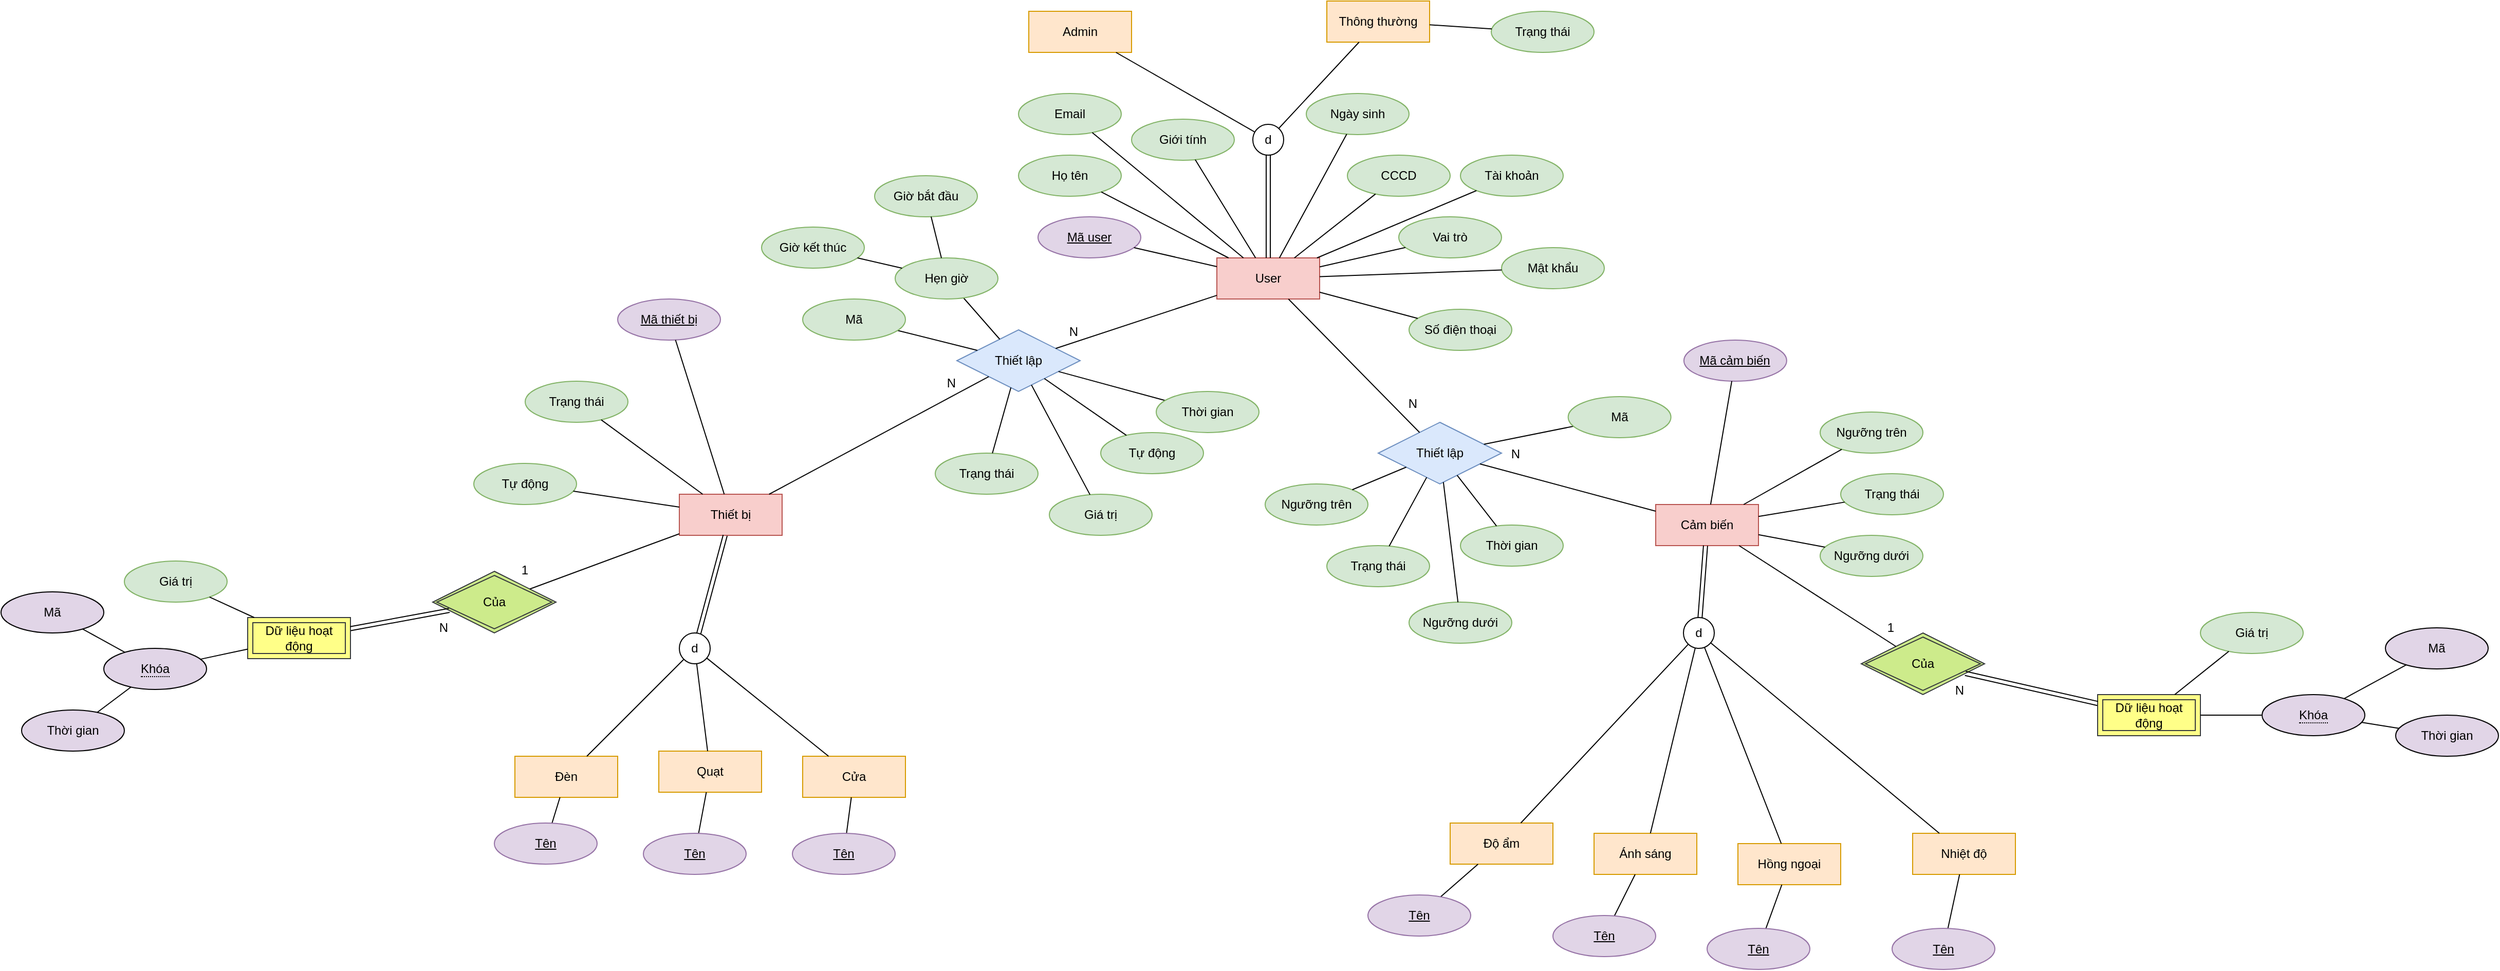 <mxfile version="21.1.4" type="github" pages="2">
  <diagram id="aBMzIkLXz1yRVOYzShiP" name="Main">
    <mxGraphModel dx="3185" dy="1268" grid="1" gridSize="10" guides="1" tooltips="1" connect="1" arrows="1" fold="1" page="1" pageScale="1" pageWidth="827" pageHeight="1169" math="0" shadow="0">
      <root>
        <mxCell id="0" />
        <mxCell id="1" parent="0" />
        <mxCell id="rd3gpK9eCs8-gUYzx0VU-1" value="User" style="whiteSpace=wrap;html=1;align=center;fillColor=#f8cecc;strokeColor=#b85450;" parent="1" vertex="1">
          <mxGeometry x="373" y="270" width="100" height="40" as="geometry" />
        </mxCell>
        <mxCell id="rd3gpK9eCs8-gUYzx0VU-2" value="Admin" style="whiteSpace=wrap;html=1;align=center;fillColor=#ffe6cc;strokeColor=#d79b00;" parent="1" vertex="1">
          <mxGeometry x="190" y="30" width="100" height="40" as="geometry" />
        </mxCell>
        <mxCell id="rd3gpK9eCs8-gUYzx0VU-3" value="Thông thường" style="whiteSpace=wrap;html=1;align=center;fillColor=#ffe6cc;strokeColor=#d79b00;" parent="1" vertex="1">
          <mxGeometry x="480" y="20" width="100" height="40" as="geometry" />
        </mxCell>
        <mxCell id="rd3gpK9eCs8-gUYzx0VU-5" value="d" style="ellipse;whiteSpace=wrap;html=1;aspect=fixed;" parent="1" vertex="1">
          <mxGeometry x="408" y="140" width="30" height="30" as="geometry" />
        </mxCell>
        <mxCell id="rd3gpK9eCs8-gUYzx0VU-6" value="" style="shape=link;html=1;rounded=0;" parent="1" source="rd3gpK9eCs8-gUYzx0VU-1" target="rd3gpK9eCs8-gUYzx0VU-5" edge="1">
          <mxGeometry relative="1" as="geometry">
            <mxPoint x="330" y="610" as="sourcePoint" />
            <mxPoint x="490" y="610" as="targetPoint" />
          </mxGeometry>
        </mxCell>
        <mxCell id="rd3gpK9eCs8-gUYzx0VU-8" value="" style="endArrow=none;html=1;rounded=0;" parent="1" source="rd3gpK9eCs8-gUYzx0VU-5" target="rd3gpK9eCs8-gUYzx0VU-2" edge="1">
          <mxGeometry width="50" height="50" relative="1" as="geometry">
            <mxPoint x="420" y="220" as="sourcePoint" />
            <mxPoint x="470" y="170" as="targetPoint" />
          </mxGeometry>
        </mxCell>
        <mxCell id="rd3gpK9eCs8-gUYzx0VU-9" value="" style="endArrow=none;html=1;rounded=0;" parent="1" source="rd3gpK9eCs8-gUYzx0VU-5" target="rd3gpK9eCs8-gUYzx0VU-3" edge="1">
          <mxGeometry width="50" height="50" relative="1" as="geometry">
            <mxPoint x="411" y="242" as="sourcePoint" />
            <mxPoint x="311" y="290" as="targetPoint" />
          </mxGeometry>
        </mxCell>
        <mxCell id="Jqu8XaU1EDlUcJZMT5x3-2" value="Thiết bị" style="whiteSpace=wrap;html=1;align=center;fillColor=#f8cecc;strokeColor=#b85450;" parent="1" vertex="1">
          <mxGeometry x="-150" y="500" width="100" height="40" as="geometry" />
        </mxCell>
        <mxCell id="Jqu8XaU1EDlUcJZMT5x3-3" value="Quạt" style="whiteSpace=wrap;html=1;align=center;fillColor=#ffe6cc;strokeColor=#d79b00;" parent="1" vertex="1">
          <mxGeometry x="-170" y="750" width="100" height="40" as="geometry" />
        </mxCell>
        <mxCell id="Jqu8XaU1EDlUcJZMT5x3-4" value="Đèn" style="whiteSpace=wrap;html=1;align=center;fillColor=#ffe6cc;strokeColor=#d79b00;" parent="1" vertex="1">
          <mxGeometry x="-310" y="755" width="100" height="40" as="geometry" />
        </mxCell>
        <mxCell id="Jqu8XaU1EDlUcJZMT5x3-5" value="d" style="ellipse;whiteSpace=wrap;html=1;aspect=fixed;" parent="1" vertex="1">
          <mxGeometry x="-150" y="635" width="30" height="30" as="geometry" />
        </mxCell>
        <mxCell id="Jqu8XaU1EDlUcJZMT5x3-6" value="" style="shape=link;html=1;rounded=0;" parent="1" source="Jqu8XaU1EDlUcJZMT5x3-2" target="Jqu8XaU1EDlUcJZMT5x3-5" edge="1">
          <mxGeometry relative="1" as="geometry">
            <mxPoint x="-134" y="1215" as="sourcePoint" />
            <mxPoint x="26" y="1215" as="targetPoint" />
          </mxGeometry>
        </mxCell>
        <mxCell id="Jqu8XaU1EDlUcJZMT5x3-7" value="" style="endArrow=none;html=1;rounded=0;" parent="1" source="Jqu8XaU1EDlUcJZMT5x3-5" target="Jqu8XaU1EDlUcJZMT5x3-3" edge="1">
          <mxGeometry width="50" height="50" relative="1" as="geometry">
            <mxPoint x="-44" y="825" as="sourcePoint" />
            <mxPoint x="6" y="775" as="targetPoint" />
          </mxGeometry>
        </mxCell>
        <mxCell id="Jqu8XaU1EDlUcJZMT5x3-8" value="" style="endArrow=none;html=1;rounded=0;" parent="1" source="Jqu8XaU1EDlUcJZMT5x3-5" target="Jqu8XaU1EDlUcJZMT5x3-4" edge="1">
          <mxGeometry width="50" height="50" relative="1" as="geometry">
            <mxPoint x="-53" y="847" as="sourcePoint" />
            <mxPoint x="-153" y="895" as="targetPoint" />
          </mxGeometry>
        </mxCell>
        <mxCell id="Jqu8XaU1EDlUcJZMT5x3-9" value="Cảm biến" style="whiteSpace=wrap;html=1;align=center;fillColor=#f8cecc;strokeColor=#b85450;" parent="1" vertex="1">
          <mxGeometry x="800" y="510" width="100" height="40" as="geometry" />
        </mxCell>
        <mxCell id="Jqu8XaU1EDlUcJZMT5x3-10" value="Nhiệt độ" style="whiteSpace=wrap;html=1;align=center;fillColor=#ffe6cc;strokeColor=#d79b00;" parent="1" vertex="1">
          <mxGeometry x="1050" y="830" width="100" height="40" as="geometry" />
        </mxCell>
        <mxCell id="Jqu8XaU1EDlUcJZMT5x3-11" value="Hồng ngoại" style="whiteSpace=wrap;html=1;align=center;fillColor=#ffe6cc;strokeColor=#d79b00;" parent="1" vertex="1">
          <mxGeometry x="880" y="840" width="100" height="40" as="geometry" />
        </mxCell>
        <mxCell id="Jqu8XaU1EDlUcJZMT5x3-12" value="d" style="ellipse;whiteSpace=wrap;html=1;aspect=fixed;" parent="1" vertex="1">
          <mxGeometry x="827" y="620" width="30" height="30" as="geometry" />
        </mxCell>
        <mxCell id="Jqu8XaU1EDlUcJZMT5x3-13" value="" style="shape=link;html=1;rounded=0;" parent="1" source="Jqu8XaU1EDlUcJZMT5x3-9" target="Jqu8XaU1EDlUcJZMT5x3-12" edge="1">
          <mxGeometry relative="1" as="geometry">
            <mxPoint x="869" y="1130" as="sourcePoint" />
            <mxPoint x="1029" y="1130" as="targetPoint" />
          </mxGeometry>
        </mxCell>
        <mxCell id="Jqu8XaU1EDlUcJZMT5x3-14" value="" style="endArrow=none;html=1;rounded=0;" parent="1" source="Jqu8XaU1EDlUcJZMT5x3-12" target="Jqu8XaU1EDlUcJZMT5x3-10" edge="1">
          <mxGeometry width="50" height="50" relative="1" as="geometry">
            <mxPoint x="959" y="740" as="sourcePoint" />
            <mxPoint x="1009" y="690" as="targetPoint" />
          </mxGeometry>
        </mxCell>
        <mxCell id="Jqu8XaU1EDlUcJZMT5x3-15" value="" style="endArrow=none;html=1;rounded=0;" parent="1" source="Jqu8XaU1EDlUcJZMT5x3-12" target="Jqu8XaU1EDlUcJZMT5x3-11" edge="1">
          <mxGeometry width="50" height="50" relative="1" as="geometry">
            <mxPoint x="950" y="762" as="sourcePoint" />
            <mxPoint x="850" y="810" as="targetPoint" />
          </mxGeometry>
        </mxCell>
        <mxCell id="Jqu8XaU1EDlUcJZMT5x3-16" value="Cửa" style="whiteSpace=wrap;html=1;align=center;fillColor=#ffe6cc;strokeColor=#d79b00;" parent="1" vertex="1">
          <mxGeometry x="-30" y="755" width="100" height="40" as="geometry" />
        </mxCell>
        <mxCell id="Jqu8XaU1EDlUcJZMT5x3-17" value="" style="endArrow=none;html=1;rounded=0;" parent="1" source="Jqu8XaU1EDlUcJZMT5x3-5" target="Jqu8XaU1EDlUcJZMT5x3-16" edge="1">
          <mxGeometry width="50" height="50" relative="1" as="geometry">
            <mxPoint x="37" y="810" as="sourcePoint" />
            <mxPoint x="-77" y="945" as="targetPoint" />
          </mxGeometry>
        </mxCell>
        <mxCell id="Jqu8XaU1EDlUcJZMT5x3-19" value="Độ ẩm" style="whiteSpace=wrap;html=1;align=center;fillColor=#ffe6cc;strokeColor=#d79b00;" parent="1" vertex="1">
          <mxGeometry x="600" y="820" width="100" height="40" as="geometry" />
        </mxCell>
        <mxCell id="Jqu8XaU1EDlUcJZMT5x3-20" value="Ánh sáng" style="whiteSpace=wrap;html=1;align=center;fillColor=#ffe6cc;strokeColor=#d79b00;" parent="1" vertex="1">
          <mxGeometry x="740" y="830" width="100" height="40" as="geometry" />
        </mxCell>
        <mxCell id="Jqu8XaU1EDlUcJZMT5x3-21" value="" style="endArrow=none;html=1;rounded=0;" parent="1" source="Jqu8XaU1EDlUcJZMT5x3-19" target="Jqu8XaU1EDlUcJZMT5x3-12" edge="1">
          <mxGeometry width="50" height="50" relative="1" as="geometry">
            <mxPoint x="978" y="692" as="sourcePoint" />
            <mxPoint x="1170" y="655" as="targetPoint" />
          </mxGeometry>
        </mxCell>
        <mxCell id="Jqu8XaU1EDlUcJZMT5x3-22" value="" style="endArrow=none;html=1;rounded=0;" parent="1" source="Jqu8XaU1EDlUcJZMT5x3-20" target="Jqu8XaU1EDlUcJZMT5x3-12" edge="1">
          <mxGeometry width="50" height="50" relative="1" as="geometry">
            <mxPoint x="977" y="615" as="sourcePoint" />
            <mxPoint x="965" y="680" as="targetPoint" />
          </mxGeometry>
        </mxCell>
        <mxCell id="g2_H-QGqGs-jdcmZxHJL-1" value="Thiết lập" style="shape=rhombus;perimeter=rhombusPerimeter;whiteSpace=wrap;html=1;align=center;fillColor=#dae8fc;strokeColor=#6c8ebf;" parent="1" vertex="1">
          <mxGeometry x="120" y="340" width="120" height="60" as="geometry" />
        </mxCell>
        <mxCell id="g2_H-QGqGs-jdcmZxHJL-2" value="Giới tính" style="ellipse;whiteSpace=wrap;html=1;align=center;fillColor=#d5e8d4;strokeColor=#82b366;" parent="1" vertex="1">
          <mxGeometry x="290" y="135" width="100" height="40" as="geometry" />
        </mxCell>
        <mxCell id="g2_H-QGqGs-jdcmZxHJL-3" value="Mã user" style="ellipse;whiteSpace=wrap;html=1;align=center;fontStyle=4;fillColor=#e1d5e7;strokeColor=#9673a6;" parent="1" vertex="1">
          <mxGeometry x="199" y="230" width="100" height="40" as="geometry" />
        </mxCell>
        <mxCell id="qpDYERSgckwAivpAdX6R-3" value="Họ tên" style="ellipse;whiteSpace=wrap;html=1;align=center;fillColor=#d5e8d4;strokeColor=#82b366;" parent="1" vertex="1">
          <mxGeometry x="180" y="170" width="100" height="40" as="geometry" />
        </mxCell>
        <mxCell id="qpDYERSgckwAivpAdX6R-4" value="Ngày sinh" style="ellipse;whiteSpace=wrap;html=1;align=center;fillColor=#d5e8d4;strokeColor=#82b366;" parent="1" vertex="1">
          <mxGeometry x="460" y="110" width="100" height="40" as="geometry" />
        </mxCell>
        <mxCell id="qpDYERSgckwAivpAdX6R-5" value="CCCD" style="ellipse;whiteSpace=wrap;html=1;align=center;fillColor=#d5e8d4;strokeColor=#82b366;" parent="1" vertex="1">
          <mxGeometry x="500" y="170" width="100" height="40" as="geometry" />
        </mxCell>
        <mxCell id="qpDYERSgckwAivpAdX6R-6" value="Email" style="ellipse;whiteSpace=wrap;html=1;align=center;fillColor=#d5e8d4;strokeColor=#82b366;" parent="1" vertex="1">
          <mxGeometry x="180" y="110" width="100" height="40" as="geometry" />
        </mxCell>
        <mxCell id="qpDYERSgckwAivpAdX6R-7" value="Số điện thoại" style="ellipse;whiteSpace=wrap;html=1;align=center;fillColor=#d5e8d4;strokeColor=#82b366;" parent="1" vertex="1">
          <mxGeometry x="560" y="320" width="100" height="40" as="geometry" />
        </mxCell>
        <mxCell id="qpDYERSgckwAivpAdX6R-8" value="Tài khoản" style="ellipse;whiteSpace=wrap;html=1;align=center;fillColor=#d5e8d4;strokeColor=#82b366;" parent="1" vertex="1">
          <mxGeometry x="610" y="170" width="100" height="40" as="geometry" />
        </mxCell>
        <mxCell id="qpDYERSgckwAivpAdX6R-9" value="Mật khẩu" style="ellipse;whiteSpace=wrap;html=1;align=center;fillColor=#d5e8d4;strokeColor=#82b366;" parent="1" vertex="1">
          <mxGeometry x="650" y="260" width="100" height="40" as="geometry" />
        </mxCell>
        <mxCell id="qpDYERSgckwAivpAdX6R-10" value="Trạng thái" style="ellipse;whiteSpace=wrap;html=1;align=center;fillColor=#d5e8d4;strokeColor=#82b366;" parent="1" vertex="1">
          <mxGeometry x="640" y="30" width="100" height="40" as="geometry" />
        </mxCell>
        <mxCell id="qpDYERSgckwAivpAdX6R-11" value="Vai trò" style="ellipse;whiteSpace=wrap;html=1;align=center;fillColor=#d5e8d4;strokeColor=#82b366;" parent="1" vertex="1">
          <mxGeometry x="550" y="230" width="100" height="40" as="geometry" />
        </mxCell>
        <mxCell id="qpDYERSgckwAivpAdX6R-14" value="" style="endArrow=none;html=1;rounded=0;" parent="1" source="qpDYERSgckwAivpAdX6R-10" target="rd3gpK9eCs8-gUYzx0VU-3" edge="1">
          <mxGeometry width="50" height="50" relative="1" as="geometry">
            <mxPoint x="690.005" y="214.142" as="sourcePoint" />
            <mxPoint x="625" y="240" as="targetPoint" />
          </mxGeometry>
        </mxCell>
        <mxCell id="qpDYERSgckwAivpAdX6R-15" value="" style="endArrow=none;html=1;rounded=0;" parent="1" source="rd3gpK9eCs8-gUYzx0VU-1" target="qpDYERSgckwAivpAdX6R-11" edge="1">
          <mxGeometry width="50" height="50" relative="1" as="geometry">
            <mxPoint x="695" y="224" as="sourcePoint" />
            <mxPoint x="630" y="250" as="targetPoint" />
          </mxGeometry>
        </mxCell>
        <mxCell id="qpDYERSgckwAivpAdX6R-16" value="" style="endArrow=none;html=1;rounded=0;" parent="1" source="rd3gpK9eCs8-gUYzx0VU-1" target="qpDYERSgckwAivpAdX6R-5" edge="1">
          <mxGeometry width="50" height="50" relative="1" as="geometry">
            <mxPoint x="474" y="58" as="sourcePoint" />
            <mxPoint x="624" y="82" as="targetPoint" />
          </mxGeometry>
        </mxCell>
        <mxCell id="qpDYERSgckwAivpAdX6R-17" value="" style="endArrow=none;html=1;rounded=0;" parent="1" source="rd3gpK9eCs8-gUYzx0VU-1" target="qpDYERSgckwAivpAdX6R-4" edge="1">
          <mxGeometry width="50" height="50" relative="1" as="geometry">
            <mxPoint x="474" y="36" as="sourcePoint" />
            <mxPoint x="559" y="12" as="targetPoint" />
          </mxGeometry>
        </mxCell>
        <mxCell id="qpDYERSgckwAivpAdX6R-18" value="" style="endArrow=none;html=1;rounded=0;" parent="1" source="rd3gpK9eCs8-gUYzx0VU-1" target="g2_H-QGqGs-jdcmZxHJL-2" edge="1">
          <mxGeometry width="50" height="50" relative="1" as="geometry">
            <mxPoint x="453" y="30" as="sourcePoint" />
            <mxPoint x="545" y="-33" as="targetPoint" />
          </mxGeometry>
        </mxCell>
        <mxCell id="qpDYERSgckwAivpAdX6R-19" value="" style="endArrow=none;html=1;rounded=0;" parent="1" source="rd3gpK9eCs8-gUYzx0VU-1" target="qpDYERSgckwAivpAdX6R-3" edge="1">
          <mxGeometry width="50" height="50" relative="1" as="geometry">
            <mxPoint x="432" y="30" as="sourcePoint" />
            <mxPoint x="466" y="-60" as="targetPoint" />
          </mxGeometry>
        </mxCell>
        <mxCell id="qpDYERSgckwAivpAdX6R-21" value="" style="endArrow=none;html=1;rounded=0;" parent="1" source="rd3gpK9eCs8-gUYzx0VU-1" target="g2_H-QGqGs-jdcmZxHJL-3" edge="1">
          <mxGeometry width="50" height="50" relative="1" as="geometry">
            <mxPoint x="418" y="30" as="sourcePoint" />
            <mxPoint x="385" y="-90" as="targetPoint" />
          </mxGeometry>
        </mxCell>
        <mxCell id="qpDYERSgckwAivpAdX6R-22" value="" style="endArrow=none;html=1;rounded=0;" parent="1" source="rd3gpK9eCs8-gUYzx0VU-1" target="qpDYERSgckwAivpAdX6R-6" edge="1">
          <mxGeometry width="50" height="50" relative="1" as="geometry">
            <mxPoint x="405" y="30" as="sourcePoint" />
            <mxPoint x="308" y="-71" as="targetPoint" />
          </mxGeometry>
        </mxCell>
        <mxCell id="qpDYERSgckwAivpAdX6R-23" value="" style="endArrow=none;html=1;rounded=0;" parent="1" source="rd3gpK9eCs8-gUYzx0VU-1" target="qpDYERSgckwAivpAdX6R-7" edge="1">
          <mxGeometry width="50" height="50" relative="1" as="geometry">
            <mxPoint x="417" y="30" as="sourcePoint" />
            <mxPoint x="366" y="-120" as="targetPoint" />
          </mxGeometry>
        </mxCell>
        <mxCell id="qpDYERSgckwAivpAdX6R-24" value="" style="endArrow=none;html=1;rounded=0;" parent="1" source="rd3gpK9eCs8-gUYzx0VU-1" target="qpDYERSgckwAivpAdX6R-8" edge="1">
          <mxGeometry width="50" height="50" relative="1" as="geometry">
            <mxPoint x="450" y="40" as="sourcePoint" />
            <mxPoint x="534" y="-61" as="targetPoint" />
          </mxGeometry>
        </mxCell>
        <mxCell id="qpDYERSgckwAivpAdX6R-25" value="" style="endArrow=none;html=1;rounded=0;" parent="1" source="rd3gpK9eCs8-gUYzx0VU-1" target="qpDYERSgckwAivpAdX6R-9" edge="1">
          <mxGeometry width="50" height="50" relative="1" as="geometry">
            <mxPoint x="476" y="40" as="sourcePoint" />
            <mxPoint x="657" y="-45" as="targetPoint" />
          </mxGeometry>
        </mxCell>
        <mxCell id="qpDYERSgckwAivpAdX6R-26" value="Mã thiết bị" style="ellipse;whiteSpace=wrap;html=1;align=center;fontStyle=4;fillColor=#e1d5e7;strokeColor=#9673a6;" parent="1" vertex="1">
          <mxGeometry x="-210" y="310" width="100" height="40" as="geometry" />
        </mxCell>
        <mxCell id="qpDYERSgckwAivpAdX6R-31" value="Mã cảm biến" style="ellipse;whiteSpace=wrap;html=1;align=center;fontStyle=4;fillColor=#E1D5E7;strokeColor=#9673a6;" parent="1" vertex="1">
          <mxGeometry x="827.44" y="350" width="100" height="40" as="geometry" />
        </mxCell>
        <mxCell id="qpDYERSgckwAivpAdX6R-35" value="" style="endArrow=none;html=1;rounded=0;" parent="1" source="Jqu8XaU1EDlUcJZMT5x3-2" target="qpDYERSgckwAivpAdX6R-26" edge="1">
          <mxGeometry width="50" height="50" relative="1" as="geometry">
            <mxPoint x="-162.995" y="913.142" as="sourcePoint" />
            <mxPoint x="-233" y="940" as="targetPoint" />
          </mxGeometry>
        </mxCell>
        <mxCell id="qpDYERSgckwAivpAdX6R-39" value="" style="endArrow=none;html=1;rounded=0;" parent="1" source="qpDYERSgckwAivpAdX6R-31" target="Jqu8XaU1EDlUcJZMT5x3-9" edge="1">
          <mxGeometry width="50" height="50" relative="1" as="geometry">
            <mxPoint x="479" y="605" as="sourcePoint" />
            <mxPoint x="514" y="628" as="targetPoint" />
          </mxGeometry>
        </mxCell>
        <mxCell id="qpDYERSgckwAivpAdX6R-46" value="" style="endArrow=none;html=1;rounded=0;" parent="1" source="Jqu8XaU1EDlUcJZMT5x3-19" target="yMiCzRJkpgtj-4cznh63-17" edge="1">
          <mxGeometry width="50" height="50" relative="1" as="geometry">
            <mxPoint x="522.447" y="1005" as="sourcePoint" />
            <mxPoint x="569.568" y="883.872" as="targetPoint" />
          </mxGeometry>
        </mxCell>
        <mxCell id="ulSbq7-TPYftb54rdm0L-22" value="Dữ liệu hoạt động" style="shape=ext;margin=3;double=1;whiteSpace=wrap;html=1;align=center;fillColor=#ffff88;strokeColor=#36393d;" parent="1" vertex="1">
          <mxGeometry x="1230" y="695" width="100" height="40" as="geometry" />
        </mxCell>
        <mxCell id="ulSbq7-TPYftb54rdm0L-25" value="&lt;span style=&quot;border-bottom: 1px dotted&quot;&gt;Khóa&lt;/span&gt;" style="ellipse;whiteSpace=wrap;html=1;align=center;fillColor=#E1D5E7;" parent="1" vertex="1">
          <mxGeometry x="1390" y="695" width="100" height="40" as="geometry" />
        </mxCell>
        <mxCell id="ulSbq7-TPYftb54rdm0L-26" value="" style="endArrow=none;html=1;rounded=0;" parent="1" source="ulSbq7-TPYftb54rdm0L-22" target="ulSbq7-TPYftb54rdm0L-25" edge="1">
          <mxGeometry width="50" height="50" relative="1" as="geometry">
            <mxPoint x="1636" y="553" as="sourcePoint" />
            <mxPoint x="1583" y="605" as="targetPoint" />
          </mxGeometry>
        </mxCell>
        <mxCell id="ulSbq7-TPYftb54rdm0L-27" value="Của" style="shape=rhombus;double=1;perimeter=rhombusPerimeter;whiteSpace=wrap;html=1;align=center;fillColor=#cdeb8b;strokeColor=#36393d;" parent="1" vertex="1">
          <mxGeometry x="1000" y="635" width="120" height="60" as="geometry" />
        </mxCell>
        <mxCell id="ulSbq7-TPYftb54rdm0L-28" value="" style="shape=link;html=1;rounded=0;" parent="1" source="ulSbq7-TPYftb54rdm0L-22" target="ulSbq7-TPYftb54rdm0L-27" edge="1">
          <mxGeometry relative="1" as="geometry">
            <mxPoint x="1235" y="825" as="sourcePoint" />
            <mxPoint x="1395" y="825" as="targetPoint" />
          </mxGeometry>
        </mxCell>
        <mxCell id="ulSbq7-TPYftb54rdm0L-29" value="N" style="resizable=0;html=1;whiteSpace=wrap;align=right;verticalAlign=bottom;" parent="ulSbq7-TPYftb54rdm0L-28" connectable="0" vertex="1">
          <mxGeometry x="1" relative="1" as="geometry">
            <mxPoint y="25" as="offset" />
          </mxGeometry>
        </mxCell>
        <mxCell id="ulSbq7-TPYftb54rdm0L-30" value="" style="endArrow=none;html=1;rounded=0;" parent="1" source="Jqu8XaU1EDlUcJZMT5x3-9" target="ulSbq7-TPYftb54rdm0L-27" edge="1">
          <mxGeometry relative="1" as="geometry">
            <mxPoint x="1050" y="850" as="sourcePoint" />
            <mxPoint x="1210" y="850" as="targetPoint" />
          </mxGeometry>
        </mxCell>
        <mxCell id="ulSbq7-TPYftb54rdm0L-31" value="1" style="resizable=0;html=1;whiteSpace=wrap;align=right;verticalAlign=bottom;" parent="ulSbq7-TPYftb54rdm0L-30" connectable="0" vertex="1">
          <mxGeometry x="1" relative="1" as="geometry">
            <mxPoint y="-10" as="offset" />
          </mxGeometry>
        </mxCell>
        <mxCell id="ulSbq7-TPYftb54rdm0L-33" value="Giá trị" style="ellipse;whiteSpace=wrap;html=1;align=center;fillColor=#d5e8d4;strokeColor=#82b366;" parent="1" vertex="1">
          <mxGeometry x="1330" y="615" width="100" height="40" as="geometry" />
        </mxCell>
        <mxCell id="ulSbq7-TPYftb54rdm0L-34" value="" style="endArrow=none;html=1;rounded=0;" parent="1" source="ulSbq7-TPYftb54rdm0L-22" target="ulSbq7-TPYftb54rdm0L-33" edge="1">
          <mxGeometry width="50" height="50" relative="1" as="geometry">
            <mxPoint x="1466" y="875" as="sourcePoint" />
            <mxPoint x="1434" y="945" as="targetPoint" />
          </mxGeometry>
        </mxCell>
        <mxCell id="ulSbq7-TPYftb54rdm0L-37" value="Dữ liệu hoạt động" style="shape=ext;margin=3;double=1;whiteSpace=wrap;html=1;align=center;fillColor=#ffff88;strokeColor=#36393d;" parent="1" vertex="1">
          <mxGeometry x="-570" y="620" width="100" height="40" as="geometry" />
        </mxCell>
        <mxCell id="ulSbq7-TPYftb54rdm0L-40" value="Của" style="shape=rhombus;double=1;perimeter=rhombusPerimeter;whiteSpace=wrap;html=1;align=center;fillColor=#cdeb8b;strokeColor=#36393d;" parent="1" vertex="1">
          <mxGeometry x="-390" y="575" width="120" height="60" as="geometry" />
        </mxCell>
        <mxCell id="ulSbq7-TPYftb54rdm0L-41" value="" style="shape=link;html=1;rounded=0;" parent="1" source="ulSbq7-TPYftb54rdm0L-37" target="ulSbq7-TPYftb54rdm0L-40" edge="1">
          <mxGeometry relative="1" as="geometry">
            <mxPoint x="-625" y="910" as="sourcePoint" />
            <mxPoint x="-465" y="910" as="targetPoint" />
          </mxGeometry>
        </mxCell>
        <mxCell id="ulSbq7-TPYftb54rdm0L-42" value="N" style="resizable=0;html=1;whiteSpace=wrap;align=right;verticalAlign=bottom;" parent="ulSbq7-TPYftb54rdm0L-41" connectable="0" vertex="1">
          <mxGeometry x="1" relative="1" as="geometry">
            <mxPoint y="25" as="offset" />
          </mxGeometry>
        </mxCell>
        <mxCell id="ulSbq7-TPYftb54rdm0L-43" value="" style="endArrow=none;html=1;rounded=0;" parent="1" source="Jqu8XaU1EDlUcJZMT5x3-2" target="ulSbq7-TPYftb54rdm0L-40" edge="1">
          <mxGeometry relative="1" as="geometry">
            <mxPoint x="-980" y="592" as="sourcePoint" />
            <mxPoint x="-650" y="935" as="targetPoint" />
          </mxGeometry>
        </mxCell>
        <mxCell id="ulSbq7-TPYftb54rdm0L-44" value="1" style="resizable=0;html=1;whiteSpace=wrap;align=right;verticalAlign=bottom;" parent="ulSbq7-TPYftb54rdm0L-43" connectable="0" vertex="1">
          <mxGeometry x="1" relative="1" as="geometry">
            <mxPoint y="-10" as="offset" />
          </mxGeometry>
        </mxCell>
        <mxCell id="ulSbq7-TPYftb54rdm0L-45" value="Giá trị" style="ellipse;whiteSpace=wrap;html=1;align=center;fillColor=#d5e8d4;strokeColor=#82b366;" parent="1" vertex="1">
          <mxGeometry x="-690" y="565" width="100" height="40" as="geometry" />
        </mxCell>
        <mxCell id="ulSbq7-TPYftb54rdm0L-46" value="" style="endArrow=none;html=1;rounded=0;" parent="1" source="ulSbq7-TPYftb54rdm0L-37" target="ulSbq7-TPYftb54rdm0L-45" edge="1">
          <mxGeometry width="50" height="50" relative="1" as="geometry">
            <mxPoint x="-394" y="960" as="sourcePoint" />
            <mxPoint x="-426" y="1030" as="targetPoint" />
          </mxGeometry>
        </mxCell>
        <mxCell id="ulSbq7-TPYftb54rdm0L-55" value="Thiết lập" style="shape=rhombus;perimeter=rhombusPerimeter;whiteSpace=wrap;html=1;align=center;fillColor=#dae8fc;strokeColor=#6c8ebf;" parent="1" vertex="1">
          <mxGeometry x="530" y="430" width="120" height="60" as="geometry" />
        </mxCell>
        <mxCell id="ulSbq7-TPYftb54rdm0L-56" value="Trạng thái" style="ellipse;whiteSpace=wrap;html=1;align=center;fillColor=#d5e8d4;strokeColor=#82b366;" parent="1" vertex="1">
          <mxGeometry x="99" y="460" width="100" height="40" as="geometry" />
        </mxCell>
        <mxCell id="ulSbq7-TPYftb54rdm0L-57" value="Giá trị" style="ellipse;whiteSpace=wrap;html=1;align=center;fillColor=#d5e8d4;strokeColor=#82b366;" parent="1" vertex="1">
          <mxGeometry x="210" y="500" width="100" height="40" as="geometry" />
        </mxCell>
        <mxCell id="ulSbq7-TPYftb54rdm0L-58" value="Tự động" style="ellipse;whiteSpace=wrap;html=1;align=center;fillColor=#d5e8d4;strokeColor=#82b366;" parent="1" vertex="1">
          <mxGeometry x="260" y="440" width="100" height="40" as="geometry" />
        </mxCell>
        <mxCell id="ulSbq7-TPYftb54rdm0L-59" value="Tự động" style="ellipse;whiteSpace=wrap;html=1;align=center;fillColor=#d5e8d4;strokeColor=#82b366;" parent="1" vertex="1">
          <mxGeometry x="-350" y="470" width="100" height="40" as="geometry" />
        </mxCell>
        <mxCell id="ulSbq7-TPYftb54rdm0L-61" value="Trạng thái" style="ellipse;whiteSpace=wrap;html=1;align=center;fillColor=#d5e8d4;strokeColor=#82b366;" parent="1" vertex="1">
          <mxGeometry x="-300" y="390" width="100" height="40" as="geometry" />
        </mxCell>
        <mxCell id="ulSbq7-TPYftb54rdm0L-63" value="" style="endArrow=none;html=1;rounded=0;" parent="1" source="Jqu8XaU1EDlUcJZMT5x3-2" target="ulSbq7-TPYftb54rdm0L-61" edge="1">
          <mxGeometry width="50" height="50" relative="1" as="geometry">
            <mxPoint x="-103" y="535" as="sourcePoint" />
            <mxPoint x="-122" y="380" as="targetPoint" />
          </mxGeometry>
        </mxCell>
        <mxCell id="ulSbq7-TPYftb54rdm0L-64" value="" style="endArrow=none;html=1;rounded=0;" parent="1" source="Jqu8XaU1EDlUcJZMT5x3-2" target="ulSbq7-TPYftb54rdm0L-59" edge="1">
          <mxGeometry width="50" height="50" relative="1" as="geometry">
            <mxPoint x="-100" y="575" as="sourcePoint" />
            <mxPoint x="-169" y="450" as="targetPoint" />
          </mxGeometry>
        </mxCell>
        <mxCell id="ulSbq7-TPYftb54rdm0L-67" value="Trạng thái" style="ellipse;whiteSpace=wrap;html=1;align=center;fillColor=#d5e8d4;strokeColor=#82b366;" parent="1" vertex="1">
          <mxGeometry x="980" y="480" width="100" height="40" as="geometry" />
        </mxCell>
        <mxCell id="ulSbq7-TPYftb54rdm0L-68" value="Ngưỡng dưới" style="ellipse;whiteSpace=wrap;html=1;align=center;fillColor=#d5e8d4;strokeColor=#82b366;" parent="1" vertex="1">
          <mxGeometry x="960" y="540" width="100" height="40" as="geometry" />
        </mxCell>
        <mxCell id="ulSbq7-TPYftb54rdm0L-69" value="Ngưỡng trên" style="ellipse;whiteSpace=wrap;html=1;align=center;fillColor=#d5e8d4;strokeColor=#82b366;" parent="1" vertex="1">
          <mxGeometry x="960" y="420" width="100" height="40" as="geometry" />
        </mxCell>
        <mxCell id="ulSbq7-TPYftb54rdm0L-70" value="" style="endArrow=none;html=1;rounded=0;" parent="1" source="Jqu8XaU1EDlUcJZMT5x3-9" target="ulSbq7-TPYftb54rdm0L-68" edge="1">
          <mxGeometry width="50" height="50" relative="1" as="geometry">
            <mxPoint x="910" y="546" as="sourcePoint" />
            <mxPoint x="1012" y="559" as="targetPoint" />
          </mxGeometry>
        </mxCell>
        <mxCell id="ulSbq7-TPYftb54rdm0L-71" value="" style="endArrow=none;html=1;rounded=0;" parent="1" source="Jqu8XaU1EDlUcJZMT5x3-9" target="ulSbq7-TPYftb54rdm0L-69" edge="1">
          <mxGeometry width="50" height="50" relative="1" as="geometry">
            <mxPoint x="910" y="534" as="sourcePoint" />
            <mxPoint x="1012" y="521" as="targetPoint" />
          </mxGeometry>
        </mxCell>
        <mxCell id="ulSbq7-TPYftb54rdm0L-72" value="" style="endArrow=none;html=1;rounded=0;" parent="1" source="Jqu8XaU1EDlUcJZMT5x3-9" target="ulSbq7-TPYftb54rdm0L-67" edge="1">
          <mxGeometry width="50" height="50" relative="1" as="geometry">
            <mxPoint x="880" y="520" as="sourcePoint" />
            <mxPoint x="941" y="459" as="targetPoint" />
          </mxGeometry>
        </mxCell>
        <mxCell id="ulSbq7-TPYftb54rdm0L-73" value="" style="endArrow=none;html=1;rounded=0;" parent="1" source="g2_H-QGqGs-jdcmZxHJL-1" target="rd3gpK9eCs8-gUYzx0VU-1" edge="1">
          <mxGeometry relative="1" as="geometry">
            <mxPoint x="-140" y="548" as="sourcePoint" />
            <mxPoint x="-285" y="602" as="targetPoint" />
          </mxGeometry>
        </mxCell>
        <mxCell id="ulSbq7-TPYftb54rdm0L-74" value="N" style="resizable=0;html=1;whiteSpace=wrap;align=right;verticalAlign=bottom;" parent="ulSbq7-TPYftb54rdm0L-73" connectable="0" vertex="1">
          <mxGeometry x="1" relative="1" as="geometry">
            <mxPoint x="-133" y="44" as="offset" />
          </mxGeometry>
        </mxCell>
        <mxCell id="ulSbq7-TPYftb54rdm0L-75" value="" style="endArrow=none;html=1;rounded=0;" parent="1" source="g2_H-QGqGs-jdcmZxHJL-1" target="Jqu8XaU1EDlUcJZMT5x3-2" edge="1">
          <mxGeometry relative="1" as="geometry">
            <mxPoint x="226" y="368" as="sourcePoint" />
            <mxPoint x="383" y="316" as="targetPoint" />
          </mxGeometry>
        </mxCell>
        <mxCell id="ulSbq7-TPYftb54rdm0L-76" value="N" style="resizable=0;html=1;whiteSpace=wrap;align=right;verticalAlign=bottom;" parent="ulSbq7-TPYftb54rdm0L-75" connectable="0" vertex="1">
          <mxGeometry x="1" relative="1" as="geometry">
            <mxPoint x="183" y="-100" as="offset" />
          </mxGeometry>
        </mxCell>
        <mxCell id="ulSbq7-TPYftb54rdm0L-77" value="" style="endArrow=none;html=1;rounded=0;" parent="1" source="g2_H-QGqGs-jdcmZxHJL-1" target="ulSbq7-TPYftb54rdm0L-56" edge="1">
          <mxGeometry width="50" height="50" relative="1" as="geometry">
            <mxPoint x="-140" y="532" as="sourcePoint" />
            <mxPoint x="-260" y="538" as="targetPoint" />
          </mxGeometry>
        </mxCell>
        <mxCell id="ulSbq7-TPYftb54rdm0L-78" value="" style="endArrow=none;html=1;rounded=0;" parent="1" source="g2_H-QGqGs-jdcmZxHJL-1" target="ulSbq7-TPYftb54rdm0L-57" edge="1">
          <mxGeometry width="50" height="50" relative="1" as="geometry">
            <mxPoint x="183" y="406" as="sourcePoint" />
            <mxPoint x="165" y="470" as="targetPoint" />
          </mxGeometry>
        </mxCell>
        <mxCell id="ulSbq7-TPYftb54rdm0L-79" value="" style="endArrow=none;html=1;rounded=0;" parent="1" source="g2_H-QGqGs-jdcmZxHJL-1" target="ulSbq7-TPYftb54rdm0L-58" edge="1">
          <mxGeometry width="50" height="50" relative="1" as="geometry">
            <mxPoint x="203" y="404" as="sourcePoint" />
            <mxPoint x="260" y="510" as="targetPoint" />
          </mxGeometry>
        </mxCell>
        <mxCell id="ulSbq7-TPYftb54rdm0L-80" value="" style="endArrow=none;html=1;rounded=0;" parent="1" source="ulSbq7-TPYftb54rdm0L-55" target="rd3gpK9eCs8-gUYzx0VU-1" edge="1">
          <mxGeometry relative="1" as="geometry">
            <mxPoint x="226" y="368" as="sourcePoint" />
            <mxPoint x="383" y="316" as="targetPoint" />
          </mxGeometry>
        </mxCell>
        <mxCell id="ulSbq7-TPYftb54rdm0L-81" value="N" style="resizable=0;html=1;whiteSpace=wrap;align=right;verticalAlign=bottom;" parent="ulSbq7-TPYftb54rdm0L-80" connectable="0" vertex="1">
          <mxGeometry x="1" relative="1" as="geometry">
            <mxPoint x="127" y="110" as="offset" />
          </mxGeometry>
        </mxCell>
        <mxCell id="ulSbq7-TPYftb54rdm0L-82" value="" style="endArrow=none;html=1;rounded=0;" parent="1" source="ulSbq7-TPYftb54rdm0L-55" target="Jqu8XaU1EDlUcJZMT5x3-9" edge="1">
          <mxGeometry relative="1" as="geometry">
            <mxPoint x="161" y="396" as="sourcePoint" />
            <mxPoint x="-53" y="510" as="targetPoint" />
          </mxGeometry>
        </mxCell>
        <mxCell id="ulSbq7-TPYftb54rdm0L-83" value="N" style="resizable=0;html=1;whiteSpace=wrap;align=right;verticalAlign=bottom;" parent="ulSbq7-TPYftb54rdm0L-82" connectable="0" vertex="1">
          <mxGeometry x="1" relative="1" as="geometry">
            <mxPoint x="-130" y="-47" as="offset" />
          </mxGeometry>
        </mxCell>
        <mxCell id="ulSbq7-TPYftb54rdm0L-84" value="Trạng thái" style="ellipse;whiteSpace=wrap;html=1;align=center;fillColor=#d5e8d4;strokeColor=#82b366;" parent="1" vertex="1">
          <mxGeometry x="480" y="550" width="100" height="40" as="geometry" />
        </mxCell>
        <mxCell id="ulSbq7-TPYftb54rdm0L-85" value="Ngưỡng dưới" style="ellipse;whiteSpace=wrap;html=1;align=center;fillColor=#d5e8d4;strokeColor=#82b366;" parent="1" vertex="1">
          <mxGeometry x="560" y="605" width="100" height="40" as="geometry" />
        </mxCell>
        <mxCell id="ulSbq7-TPYftb54rdm0L-86" value="Ngưỡng trên" style="ellipse;whiteSpace=wrap;html=1;align=center;fillColor=#d5e8d4;strokeColor=#82b366;" parent="1" vertex="1">
          <mxGeometry x="420" y="490" width="100" height="40" as="geometry" />
        </mxCell>
        <mxCell id="ulSbq7-TPYftb54rdm0L-87" value="" style="endArrow=none;html=1;rounded=0;" parent="1" source="ulSbq7-TPYftb54rdm0L-86" target="ulSbq7-TPYftb54rdm0L-55" edge="1">
          <mxGeometry width="50" height="50" relative="1" as="geometry">
            <mxPoint x="222" y="394" as="sourcePoint" />
            <mxPoint x="316" y="435" as="targetPoint" />
          </mxGeometry>
        </mxCell>
        <mxCell id="ulSbq7-TPYftb54rdm0L-88" value="" style="endArrow=none;html=1;rounded=0;" parent="1" source="ulSbq7-TPYftb54rdm0L-84" target="ulSbq7-TPYftb54rdm0L-55" edge="1">
          <mxGeometry width="50" height="50" relative="1" as="geometry">
            <mxPoint x="515" y="506" as="sourcePoint" />
            <mxPoint x="567" y="484" as="targetPoint" />
          </mxGeometry>
        </mxCell>
        <mxCell id="ulSbq7-TPYftb54rdm0L-89" value="" style="endArrow=none;html=1;rounded=0;" parent="1" source="ulSbq7-TPYftb54rdm0L-85" target="ulSbq7-TPYftb54rdm0L-55" edge="1">
          <mxGeometry width="50" height="50" relative="1" as="geometry">
            <mxPoint x="600" y="565" as="sourcePoint" />
            <mxPoint x="600" y="500" as="targetPoint" />
          </mxGeometry>
        </mxCell>
        <mxCell id="ulSbq7-TPYftb54rdm0L-90" value="" style="endArrow=none;html=1;rounded=0;" parent="1" source="g2_H-QGqGs-jdcmZxHJL-1" target="ulSbq7-TPYftb54rdm0L-91" edge="1">
          <mxGeometry width="50" height="50" relative="1" as="geometry">
            <mxPoint x="215" y="397" as="sourcePoint" />
            <mxPoint x="330" y="410" as="targetPoint" />
          </mxGeometry>
        </mxCell>
        <mxCell id="ulSbq7-TPYftb54rdm0L-91" value="Thời gian" style="ellipse;whiteSpace=wrap;html=1;align=center;fillColor=#d5e8d4;strokeColor=#82b366;" parent="1" vertex="1">
          <mxGeometry x="314" y="400" width="100" height="40" as="geometry" />
        </mxCell>
        <mxCell id="ulSbq7-TPYftb54rdm0L-92" value="Thời gian" style="ellipse;whiteSpace=wrap;html=1;align=center;fillColor=#d5e8d4;strokeColor=#82b366;" parent="1" vertex="1">
          <mxGeometry x="610" y="530" width="100" height="40" as="geometry" />
        </mxCell>
        <mxCell id="ulSbq7-TPYftb54rdm0L-93" value="" style="endArrow=none;html=1;rounded=0;" parent="1" source="ulSbq7-TPYftb54rdm0L-92" target="ulSbq7-TPYftb54rdm0L-55" edge="1">
          <mxGeometry width="50" height="50" relative="1" as="geometry">
            <mxPoint x="618" y="615" as="sourcePoint" />
            <mxPoint x="603" y="498" as="targetPoint" />
          </mxGeometry>
        </mxCell>
        <mxCell id="ulSbq7-TPYftb54rdm0L-94" value="" style="endArrow=none;html=1;rounded=0;" parent="1" source="ulSbq7-TPYftb54rdm0L-95" target="g2_H-QGqGs-jdcmZxHJL-1" edge="1">
          <mxGeometry width="50" height="50" relative="1" as="geometry">
            <mxPoint x="183" y="406" as="sourcePoint" />
            <mxPoint x="165" y="470" as="targetPoint" />
          </mxGeometry>
        </mxCell>
        <mxCell id="ulSbq7-TPYftb54rdm0L-95" value="Hẹn giờ" style="ellipse;whiteSpace=wrap;html=1;align=center;fillColor=#d5e8d4;strokeColor=#82b366;" parent="1" vertex="1">
          <mxGeometry x="60" y="270" width="100" height="40" as="geometry" />
        </mxCell>
        <mxCell id="ulSbq7-TPYftb54rdm0L-96" value="Giờ kết thúc" style="ellipse;whiteSpace=wrap;html=1;align=center;fillColor=#d5e8d4;strokeColor=#82b366;" parent="1" vertex="1">
          <mxGeometry x="-70" y="240" width="100" height="40" as="geometry" />
        </mxCell>
        <mxCell id="ulSbq7-TPYftb54rdm0L-97" value="Giờ bắt đầu" style="ellipse;whiteSpace=wrap;html=1;align=center;fillColor=#d5e8d4;strokeColor=#82b366;" parent="1" vertex="1">
          <mxGeometry x="40" y="190" width="100" height="40" as="geometry" />
        </mxCell>
        <mxCell id="ulSbq7-TPYftb54rdm0L-98" value="" style="endArrow=none;html=1;rounded=0;" parent="1" source="ulSbq7-TPYftb54rdm0L-97" target="ulSbq7-TPYftb54rdm0L-95" edge="1">
          <mxGeometry width="50" height="50" relative="1" as="geometry">
            <mxPoint x="141" y="356" as="sourcePoint" />
            <mxPoint x="160" y="365" as="targetPoint" />
          </mxGeometry>
        </mxCell>
        <mxCell id="ulSbq7-TPYftb54rdm0L-99" value="" style="endArrow=none;html=1;rounded=0;" parent="1" source="ulSbq7-TPYftb54rdm0L-96" target="ulSbq7-TPYftb54rdm0L-95" edge="1">
          <mxGeometry width="50" height="50" relative="1" as="geometry">
            <mxPoint x="102" y="240" as="sourcePoint" />
            <mxPoint x="108" y="320" as="targetPoint" />
          </mxGeometry>
        </mxCell>
        <mxCell id="3VqJs9Ran4Hn63_7oBxK-1" value="" style="endArrow=none;html=1;rounded=0;" parent="1" source="3VqJs9Ran4Hn63_7oBxK-2" target="g2_H-QGqGs-jdcmZxHJL-1" edge="1">
          <mxGeometry width="50" height="50" relative="1" as="geometry">
            <mxPoint x="60" y="330" as="sourcePoint" />
            <mxPoint x="172" y="359" as="targetPoint" />
          </mxGeometry>
        </mxCell>
        <mxCell id="3VqJs9Ran4Hn63_7oBxK-2" value="Mã" style="ellipse;whiteSpace=wrap;html=1;align=center;fillColor=#d5e8d4;strokeColor=#82b366;" parent="1" vertex="1">
          <mxGeometry x="-30" y="310" width="100" height="40" as="geometry" />
        </mxCell>
        <mxCell id="3VqJs9Ran4Hn63_7oBxK-7" value="" style="endArrow=none;html=1;rounded=0;" parent="1" source="3VqJs9Ran4Hn63_7oBxK-8" target="ulSbq7-TPYftb54rdm0L-55" edge="1">
          <mxGeometry width="50" height="50" relative="1" as="geometry">
            <mxPoint x="734.82" y="380" as="sourcePoint" />
            <mxPoint x="700" y="510" as="targetPoint" />
          </mxGeometry>
        </mxCell>
        <mxCell id="3VqJs9Ran4Hn63_7oBxK-8" value="Mã" style="ellipse;whiteSpace=wrap;html=1;align=center;fillColor=#d5e8d4;strokeColor=#82b366;" parent="1" vertex="1">
          <mxGeometry x="714.82" y="405" width="100" height="40" as="geometry" />
        </mxCell>
        <mxCell id="yMiCzRJkpgtj-4cznh63-1" value="" style="endArrow=none;html=1;rounded=0;" edge="1" parent="1" target="yMiCzRJkpgtj-4cznh63-18" source="Jqu8XaU1EDlUcJZMT5x3-20">
          <mxGeometry width="50" height="50" relative="1" as="geometry">
            <mxPoint x="722.996" y="855" as="sourcePoint" />
            <mxPoint x="780.633" y="905.041" as="targetPoint" />
          </mxGeometry>
        </mxCell>
        <mxCell id="yMiCzRJkpgtj-4cznh63-3" value="" style="endArrow=none;html=1;rounded=0;" edge="1" parent="1" target="yMiCzRJkpgtj-4cznh63-19" source="Jqu8XaU1EDlUcJZMT5x3-11">
          <mxGeometry width="50" height="50" relative="1" as="geometry">
            <mxPoint x="929.56" y="900" as="sourcePoint" />
            <mxPoint x="922.103" y="935.018" as="targetPoint" />
          </mxGeometry>
        </mxCell>
        <mxCell id="yMiCzRJkpgtj-4cznh63-5" value="" style="endArrow=none;html=1;rounded=0;" edge="1" parent="1" target="yMiCzRJkpgtj-4cznh63-20" source="Jqu8XaU1EDlUcJZMT5x3-10">
          <mxGeometry width="50" height="50" relative="1" as="geometry">
            <mxPoint x="1069.56" y="887.5" as="sourcePoint" />
            <mxPoint x="1068.567" y="922.796" as="targetPoint" />
          </mxGeometry>
        </mxCell>
        <mxCell id="yMiCzRJkpgtj-4cznh63-7" value="" style="endArrow=none;html=1;rounded=0;" edge="1" parent="1" target="yMiCzRJkpgtj-4cznh63-13" source="Jqu8XaU1EDlUcJZMT5x3-4">
          <mxGeometry width="50" height="50" relative="1" as="geometry">
            <mxPoint x="-300.44" y="830" as="sourcePoint" />
            <mxPoint x="-273.892" y="820.15" as="targetPoint" />
          </mxGeometry>
        </mxCell>
        <mxCell id="yMiCzRJkpgtj-4cznh63-9" value="" style="endArrow=none;html=1;rounded=0;" edge="1" parent="1" target="yMiCzRJkpgtj-4cznh63-15" source="Jqu8XaU1EDlUcJZMT5x3-3">
          <mxGeometry width="50" height="50" relative="1" as="geometry">
            <mxPoint x="-125.44" y="830" as="sourcePoint" />
            <mxPoint x="-131.674" y="840.044" as="targetPoint" />
          </mxGeometry>
        </mxCell>
        <mxCell id="yMiCzRJkpgtj-4cznh63-11" value="" style="endArrow=none;html=1;rounded=0;" edge="1" parent="1" target="yMiCzRJkpgtj-4cznh63-16" source="Jqu8XaU1EDlUcJZMT5x3-16">
          <mxGeometry width="50" height="50" relative="1" as="geometry">
            <mxPoint x="19.56" y="830" as="sourcePoint" />
            <mxPoint x="12.35" y="840.022" as="targetPoint" />
          </mxGeometry>
        </mxCell>
        <mxCell id="yMiCzRJkpgtj-4cznh63-13" value="Tên" style="ellipse;whiteSpace=wrap;html=1;align=center;fontStyle=4;fillColor=#e1d5e7;strokeColor=#9673a6;" vertex="1" parent="1">
          <mxGeometry x="-330" y="820" width="100" height="40" as="geometry" />
        </mxCell>
        <mxCell id="yMiCzRJkpgtj-4cznh63-15" value="Tên" style="ellipse;whiteSpace=wrap;html=1;align=center;fontStyle=4;fillColor=#e1d5e7;strokeColor=#9673a6;" vertex="1" parent="1">
          <mxGeometry x="-185" y="830" width="100" height="40" as="geometry" />
        </mxCell>
        <mxCell id="yMiCzRJkpgtj-4cznh63-16" value="Tên" style="ellipse;whiteSpace=wrap;html=1;align=center;fontStyle=4;fillColor=#e1d5e7;strokeColor=#9673a6;" vertex="1" parent="1">
          <mxGeometry x="-40" y="830" width="100" height="40" as="geometry" />
        </mxCell>
        <mxCell id="yMiCzRJkpgtj-4cznh63-17" value="Tên" style="ellipse;whiteSpace=wrap;html=1;align=center;fontStyle=4;fillColor=#e1d5e7;strokeColor=#9673a6;" vertex="1" parent="1">
          <mxGeometry x="520" y="890" width="100" height="40" as="geometry" />
        </mxCell>
        <mxCell id="yMiCzRJkpgtj-4cznh63-18" value="Tên" style="ellipse;whiteSpace=wrap;html=1;align=center;fontStyle=4;fillColor=#e1d5e7;strokeColor=#9673a6;" vertex="1" parent="1">
          <mxGeometry x="700.0" y="910" width="100" height="40" as="geometry" />
        </mxCell>
        <mxCell id="yMiCzRJkpgtj-4cznh63-19" value="Tên" style="ellipse;whiteSpace=wrap;html=1;align=center;fontStyle=4;fillColor=#e1d5e7;strokeColor=#9673a6;" vertex="1" parent="1">
          <mxGeometry x="850.0" y="922.5" width="100" height="40" as="geometry" />
        </mxCell>
        <mxCell id="yMiCzRJkpgtj-4cznh63-20" value="Tên" style="ellipse;whiteSpace=wrap;html=1;align=center;fontStyle=4;fillColor=#e1d5e7;strokeColor=#9673a6;" vertex="1" parent="1">
          <mxGeometry x="1030" y="922.5" width="100" height="40" as="geometry" />
        </mxCell>
        <mxCell id="yMiCzRJkpgtj-4cznh63-24" value="Thời gian" style="ellipse;whiteSpace=wrap;html=1;align=center;fillColor=#E1D5E7;" vertex="1" parent="1">
          <mxGeometry x="1520" y="715" width="100" height="40" as="geometry" />
        </mxCell>
        <mxCell id="yMiCzRJkpgtj-4cznh63-25" value="Mã" style="ellipse;whiteSpace=wrap;html=1;align=center;fillColor=#E1D5E7;" vertex="1" parent="1">
          <mxGeometry x="1510" y="630" width="100" height="40" as="geometry" />
        </mxCell>
        <mxCell id="yMiCzRJkpgtj-4cznh63-26" value="" style="endArrow=none;html=1;rounded=0;" edge="1" parent="1" source="ulSbq7-TPYftb54rdm0L-25" target="yMiCzRJkpgtj-4cznh63-25">
          <mxGeometry width="50" height="50" relative="1" as="geometry">
            <mxPoint x="1340" y="730" as="sourcePoint" />
            <mxPoint x="1432" y="740" as="targetPoint" />
          </mxGeometry>
        </mxCell>
        <mxCell id="yMiCzRJkpgtj-4cznh63-27" value="" style="endArrow=none;html=1;rounded=0;" edge="1" parent="1" source="ulSbq7-TPYftb54rdm0L-25" target="yMiCzRJkpgtj-4cznh63-24">
          <mxGeometry width="50" height="50" relative="1" as="geometry">
            <mxPoint x="1509" y="729" as="sourcePoint" />
            <mxPoint x="1591" y="681" as="targetPoint" />
          </mxGeometry>
        </mxCell>
        <mxCell id="yMiCzRJkpgtj-4cznh63-28" value="&lt;span style=&quot;border-bottom: 1px dotted&quot;&gt;Khóa&lt;/span&gt;" style="ellipse;whiteSpace=wrap;html=1;align=center;fillColor=#E1D5E7;" vertex="1" parent="1">
          <mxGeometry x="-710" y="650" width="100" height="40" as="geometry" />
        </mxCell>
        <mxCell id="yMiCzRJkpgtj-4cznh63-29" value="" style="endArrow=none;html=1;rounded=0;" edge="1" parent="1" target="yMiCzRJkpgtj-4cznh63-28" source="ulSbq7-TPYftb54rdm0L-37">
          <mxGeometry width="50" height="50" relative="1" as="geometry">
            <mxPoint x="-770" y="850" as="sourcePoint" />
            <mxPoint x="-517" y="740" as="targetPoint" />
          </mxGeometry>
        </mxCell>
        <mxCell id="yMiCzRJkpgtj-4cznh63-30" value="Thời gian" style="ellipse;whiteSpace=wrap;html=1;align=center;fillColor=#E1D5E7;" vertex="1" parent="1">
          <mxGeometry x="-790" y="710" width="100" height="40" as="geometry" />
        </mxCell>
        <mxCell id="yMiCzRJkpgtj-4cznh63-31" value="Mã" style="ellipse;whiteSpace=wrap;html=1;align=center;fillColor=#E1D5E7;" vertex="1" parent="1">
          <mxGeometry x="-810" y="595" width="100" height="40" as="geometry" />
        </mxCell>
        <mxCell id="yMiCzRJkpgtj-4cznh63-32" value="" style="endArrow=none;html=1;rounded=0;" edge="1" parent="1" source="yMiCzRJkpgtj-4cznh63-28" target="yMiCzRJkpgtj-4cznh63-31">
          <mxGeometry width="50" height="50" relative="1" as="geometry">
            <mxPoint x="-760" y="865" as="sourcePoint" />
            <mxPoint x="-668" y="875" as="targetPoint" />
          </mxGeometry>
        </mxCell>
        <mxCell id="yMiCzRJkpgtj-4cznh63-33" value="" style="endArrow=none;html=1;rounded=0;" edge="1" parent="1" source="yMiCzRJkpgtj-4cznh63-28" target="yMiCzRJkpgtj-4cznh63-30">
          <mxGeometry width="50" height="50" relative="1" as="geometry">
            <mxPoint x="-591" y="864" as="sourcePoint" />
            <mxPoint x="-509" y="816" as="targetPoint" />
          </mxGeometry>
        </mxCell>
      </root>
    </mxGraphModel>
  </diagram>
  <diagram name="Trang-1" id="hW81lLVwI4sHf8qO7cbq">
    <mxGraphModel dx="3185" dy="1268" grid="1" gridSize="10" guides="1" tooltips="1" connect="1" arrows="1" fold="1" page="1" pageScale="1" pageWidth="827" pageHeight="1169" math="0" shadow="0">
      <root>
        <mxCell id="0" />
        <mxCell id="1" parent="0" />
        <mxCell id="hNdYB89izZhHOhHL3cF5-1" value="" style="rounded=0;whiteSpace=wrap;html=1;" parent="1" vertex="1">
          <mxGeometry x="100" y="460" width="120" height="60" as="geometry" />
        </mxCell>
        <mxCell id="hNdYB89izZhHOhHL3cF5-2" value="User" style="text;html=1;strokeColor=none;fillColor=none;align=center;verticalAlign=middle;whiteSpace=wrap;rounded=0;" parent="1" vertex="1">
          <mxGeometry x="130" y="475" width="60" height="30" as="geometry" />
        </mxCell>
        <mxCell id="hNdYB89izZhHOhHL3cF5-3" value="" style="endArrow=none;html=1;rounded=0;exitX=1;exitY=0.5;exitDx=0;exitDy=0;entryX=0;entryY=0.5;entryDx=0;entryDy=0;" parent="1" source="hNdYB89izZhHOhHL3cF5-1" target="hNdYB89izZhHOhHL3cF5-4" edge="1">
          <mxGeometry width="50" height="50" relative="1" as="geometry">
            <mxPoint x="390" y="520" as="sourcePoint" />
            <mxPoint x="280" y="440" as="targetPoint" />
          </mxGeometry>
        </mxCell>
        <mxCell id="hNdYB89izZhHOhHL3cF5-4" value="" style="rhombus;whiteSpace=wrap;html=1;" parent="1" vertex="1">
          <mxGeometry x="400" y="395" width="80" height="80" as="geometry" />
        </mxCell>
        <mxCell id="hNdYB89izZhHOhHL3cF5-5" value="" style="rhombus;whiteSpace=wrap;html=1;" parent="1" vertex="1">
          <mxGeometry x="400" y="550" width="80" height="80" as="geometry" />
        </mxCell>
        <mxCell id="hNdYB89izZhHOhHL3cF5-6" value="" style="endArrow=none;html=1;rounded=0;exitX=1;exitY=0.5;exitDx=0;exitDy=0;entryX=0;entryY=0.5;entryDx=0;entryDy=0;" parent="1" source="hNdYB89izZhHOhHL3cF5-1" target="hNdYB89izZhHOhHL3cF5-5" edge="1">
          <mxGeometry width="50" height="50" relative="1" as="geometry">
            <mxPoint x="390" y="520" as="sourcePoint" />
            <mxPoint x="440" y="470" as="targetPoint" />
          </mxGeometry>
        </mxCell>
        <mxCell id="hNdYB89izZhHOhHL3cF5-7" value="" style="rounded=0;whiteSpace=wrap;html=1;" parent="1" vertex="1">
          <mxGeometry x="660" y="350" width="120" height="60" as="geometry" />
        </mxCell>
        <mxCell id="hNdYB89izZhHOhHL3cF5-8" value="" style="rounded=0;whiteSpace=wrap;html=1;" parent="1" vertex="1">
          <mxGeometry x="670" y="590" width="120" height="60" as="geometry" />
        </mxCell>
        <mxCell id="hNdYB89izZhHOhHL3cF5-9" value="" style="endArrow=none;html=1;rounded=0;entryX=0;entryY=0.5;entryDx=0;entryDy=0;exitX=1;exitY=0.5;exitDx=0;exitDy=0;" parent="1" source="hNdYB89izZhHOhHL3cF5-4" target="hNdYB89izZhHOhHL3cF5-7" edge="1">
          <mxGeometry width="50" height="50" relative="1" as="geometry">
            <mxPoint x="390" y="520" as="sourcePoint" />
            <mxPoint x="440" y="470" as="targetPoint" />
          </mxGeometry>
        </mxCell>
        <mxCell id="hNdYB89izZhHOhHL3cF5-10" value="" style="endArrow=none;html=1;rounded=0;exitX=1;exitY=0.5;exitDx=0;exitDy=0;entryX=0;entryY=0.5;entryDx=0;entryDy=0;" parent="1" source="hNdYB89izZhHOhHL3cF5-5" target="hNdYB89izZhHOhHL3cF5-8" edge="1">
          <mxGeometry width="50" height="50" relative="1" as="geometry">
            <mxPoint x="390" y="520" as="sourcePoint" />
            <mxPoint x="440" y="470" as="targetPoint" />
          </mxGeometry>
        </mxCell>
        <mxCell id="hNdYB89izZhHOhHL3cF5-11" value="" style="endArrow=none;html=1;rounded=0;entryX=0;entryY=0.5;entryDx=0;entryDy=0;exitX=1;exitY=0.5;exitDx=0;exitDy=0;" parent="1" source="hNdYB89izZhHOhHL3cF5-5" target="hNdYB89izZhHOhHL3cF5-7" edge="1">
          <mxGeometry width="50" height="50" relative="1" as="geometry">
            <mxPoint x="390" y="520" as="sourcePoint" />
            <mxPoint x="440" y="470" as="targetPoint" />
          </mxGeometry>
        </mxCell>
        <mxCell id="hNdYB89izZhHOhHL3cF5-12" value="" style="endArrow=none;html=1;rounded=0;exitX=1;exitY=0.5;exitDx=0;exitDy=0;entryX=0;entryY=0.5;entryDx=0;entryDy=0;" parent="1" source="hNdYB89izZhHOhHL3cF5-4" target="hNdYB89izZhHOhHL3cF5-8" edge="1">
          <mxGeometry width="50" height="50" relative="1" as="geometry">
            <mxPoint x="390" y="520" as="sourcePoint" />
            <mxPoint x="530" y="620" as="targetPoint" />
          </mxGeometry>
        </mxCell>
        <mxCell id="hNdYB89izZhHOhHL3cF5-14" value="M" style="text;html=1;strokeColor=none;fillColor=none;align=center;verticalAlign=middle;whiteSpace=wrap;rounded=0;" parent="1" vertex="1">
          <mxGeometry x="250" y="430" width="60" height="30" as="geometry" />
        </mxCell>
        <mxCell id="hNdYB89izZhHOhHL3cF5-15" value="M" style="text;html=1;strokeColor=none;fillColor=none;align=center;verticalAlign=middle;whiteSpace=wrap;rounded=0;" parent="1" vertex="1">
          <mxGeometry x="270" y="505" width="60" height="30" as="geometry" />
        </mxCell>
        <mxCell id="hNdYB89izZhHOhHL3cF5-16" value="Thiết bị" style="text;html=1;strokeColor=none;fillColor=none;align=center;verticalAlign=middle;whiteSpace=wrap;rounded=0;" parent="1" vertex="1">
          <mxGeometry x="690" y="365" width="60" height="30" as="geometry" />
        </mxCell>
        <mxCell id="hNdYB89izZhHOhHL3cF5-17" value="Cảm biến" style="text;html=1;strokeColor=none;fillColor=none;align=center;verticalAlign=middle;whiteSpace=wrap;rounded=0;" parent="1" vertex="1">
          <mxGeometry x="700" y="605" width="60" height="30" as="geometry" />
        </mxCell>
        <mxCell id="hNdYB89izZhHOhHL3cF5-18" value="N" style="text;html=1;strokeColor=none;fillColor=none;align=center;verticalAlign=middle;whiteSpace=wrap;rounded=0;" parent="1" vertex="1">
          <mxGeometry x="580" y="630" width="60" height="30" as="geometry" />
        </mxCell>
        <mxCell id="hNdYB89izZhHOhHL3cF5-19" value="N" style="text;html=1;strokeColor=none;fillColor=none;align=center;verticalAlign=middle;whiteSpace=wrap;rounded=0;" parent="1" vertex="1">
          <mxGeometry x="610" y="550" width="60" height="30" as="geometry" />
        </mxCell>
        <mxCell id="hNdYB89izZhHOhHL3cF5-20" value="N" style="text;html=1;strokeColor=none;fillColor=none;align=center;verticalAlign=middle;whiteSpace=wrap;rounded=0;" parent="1" vertex="1">
          <mxGeometry x="550" y="365" width="60" height="30" as="geometry" />
        </mxCell>
        <mxCell id="hNdYB89izZhHOhHL3cF5-21" value="N" style="text;html=1;strokeColor=none;fillColor=none;align=center;verticalAlign=middle;whiteSpace=wrap;rounded=0;" parent="1" vertex="1">
          <mxGeometry x="570" y="410" width="60" height="30" as="geometry" />
        </mxCell>
        <mxCell id="hNdYB89izZhHOhHL3cF5-22" value="xem" style="text;html=1;strokeColor=none;fillColor=none;align=center;verticalAlign=middle;whiteSpace=wrap;rounded=0;" parent="1" vertex="1">
          <mxGeometry x="414" y="420" width="60" height="30" as="geometry" />
        </mxCell>
        <mxCell id="hNdYB89izZhHOhHL3cF5-23" value="Thiết lập" style="text;html=1;strokeColor=none;fillColor=none;align=center;verticalAlign=middle;whiteSpace=wrap;rounded=0;" parent="1" vertex="1">
          <mxGeometry x="410" y="575" width="60" height="30" as="geometry" />
        </mxCell>
        <mxCell id="hNdYB89izZhHOhHL3cF5-26" value="Ngày sinh" style="ellipse;whiteSpace=wrap;html=1;aspect=fixed;" parent="1" vertex="1">
          <mxGeometry x="-20" y="350" width="80" height="80" as="geometry" />
        </mxCell>
        <mxCell id="hNdYB89izZhHOhHL3cF5-27" value="" style="ellipse;whiteSpace=wrap;html=1;aspect=fixed;" parent="1" vertex="1">
          <mxGeometry x="80" y="325" width="80" height="80" as="geometry" />
        </mxCell>
        <mxCell id="hNdYB89izZhHOhHL3cF5-28" value="Họ tên" style="ellipse;whiteSpace=wrap;html=1;aspect=fixed;" parent="1" vertex="1">
          <mxGeometry x="190" y="330" width="80" height="80" as="geometry" />
        </mxCell>
        <mxCell id="hNdYB89izZhHOhHL3cF5-29" value="giới tính" style="ellipse;whiteSpace=wrap;html=1;aspect=fixed;" parent="1" vertex="1">
          <mxGeometry x="220" y="570" width="80" height="80" as="geometry" />
        </mxCell>
        <mxCell id="hNdYB89izZhHOhHL3cF5-30" value="Tên tài khoản" style="ellipse;whiteSpace=wrap;html=1;" parent="1" vertex="1">
          <mxGeometry x="285" y="350" width="80" height="80" as="geometry" />
        </mxCell>
        <mxCell id="hNdYB89izZhHOhHL3cF5-31" value="Email" style="ellipse;whiteSpace=wrap;html=1;aspect=fixed;" parent="1" vertex="1">
          <mxGeometry x="30" y="600" width="80" height="80" as="geometry" />
        </mxCell>
        <mxCell id="hNdYB89izZhHOhHL3cF5-32" value="Số căn cước&lt;br&gt;công dân" style="ellipse;whiteSpace=wrap;html=1;aspect=fixed;" parent="1" vertex="1">
          <mxGeometry x="-60" y="430" width="80" height="80" as="geometry" />
        </mxCell>
        <mxCell id="hNdYB89izZhHOhHL3cF5-33" value="số điện thoại" style="ellipse;whiteSpace=wrap;html=1;aspect=fixed;" parent="1" vertex="1">
          <mxGeometry x="-50" y="520" width="80" height="80" as="geometry" />
        </mxCell>
        <mxCell id="hNdYB89izZhHOhHL3cF5-34" value="" style="endArrow=none;html=1;rounded=0;exitX=1;exitY=1;exitDx=0;exitDy=0;entryX=0;entryY=0;entryDx=0;entryDy=0;" parent="1" source="hNdYB89izZhHOhHL3cF5-26" target="hNdYB89izZhHOhHL3cF5-1" edge="1">
          <mxGeometry width="50" height="50" relative="1" as="geometry">
            <mxPoint x="390" y="520" as="sourcePoint" />
            <mxPoint x="440" y="470" as="targetPoint" />
          </mxGeometry>
        </mxCell>
        <mxCell id="hNdYB89izZhHOhHL3cF5-35" value="" style="endArrow=none;html=1;rounded=0;exitX=0.438;exitY=0.02;exitDx=0;exitDy=0;exitPerimeter=0;entryX=0.668;entryY=0.992;entryDx=0;entryDy=0;entryPerimeter=0;" parent="1" source="hNdYB89izZhHOhHL3cF5-1" target="hNdYB89izZhHOhHL3cF5-27" edge="1">
          <mxGeometry width="50" height="50" relative="1" as="geometry">
            <mxPoint x="390" y="520" as="sourcePoint" />
            <mxPoint x="440" y="470" as="targetPoint" />
          </mxGeometry>
        </mxCell>
        <mxCell id="hNdYB89izZhHOhHL3cF5-37" value="" style="endArrow=none;html=1;rounded=0;exitX=0.978;exitY=0.63;exitDx=0;exitDy=0;exitPerimeter=0;" parent="1" source="hNdYB89izZhHOhHL3cF5-32" edge="1">
          <mxGeometry width="50" height="50" relative="1" as="geometry">
            <mxPoint x="390" y="520" as="sourcePoint" />
            <mxPoint x="100" y="480" as="targetPoint" />
          </mxGeometry>
        </mxCell>
        <mxCell id="hNdYB89izZhHOhHL3cF5-38" value="" style="endArrow=none;html=1;rounded=0;exitX=0.983;exitY=0.335;exitDx=0;exitDy=0;exitPerimeter=0;entryX=0;entryY=1;entryDx=0;entryDy=0;" parent="1" source="hNdYB89izZhHOhHL3cF5-33" target="hNdYB89izZhHOhHL3cF5-1" edge="1">
          <mxGeometry width="50" height="50" relative="1" as="geometry">
            <mxPoint x="390" y="520" as="sourcePoint" />
            <mxPoint x="440" y="470" as="targetPoint" />
          </mxGeometry>
        </mxCell>
        <mxCell id="hNdYB89izZhHOhHL3cF5-39" value="" style="endArrow=none;html=1;rounded=0;exitX=0.643;exitY=0.015;exitDx=0;exitDy=0;exitPerimeter=0;entryX=0.25;entryY=1;entryDx=0;entryDy=0;" parent="1" source="hNdYB89izZhHOhHL3cF5-31" target="hNdYB89izZhHOhHL3cF5-1" edge="1">
          <mxGeometry width="50" height="50" relative="1" as="geometry">
            <mxPoint x="390" y="520" as="sourcePoint" />
            <mxPoint x="440" y="470" as="targetPoint" />
          </mxGeometry>
        </mxCell>
        <mxCell id="hNdYB89izZhHOhHL3cF5-40" value="" style="endArrow=none;html=1;rounded=0;exitX=0.065;exitY=0.79;exitDx=0;exitDy=0;exitPerimeter=0;" parent="1" source="hNdYB89izZhHOhHL3cF5-30" edge="1">
          <mxGeometry width="50" height="50" relative="1" as="geometry">
            <mxPoint x="390" y="520" as="sourcePoint" />
            <mxPoint x="220" y="460" as="targetPoint" />
          </mxGeometry>
        </mxCell>
        <mxCell id="hNdYB89izZhHOhHL3cF5-41" value="" style="endArrow=none;html=1;rounded=0;exitX=0.378;exitY=0.04;exitDx=0;exitDy=0;exitPerimeter=0;entryX=0.75;entryY=1;entryDx=0;entryDy=0;" parent="1" source="hNdYB89izZhHOhHL3cF5-29" target="hNdYB89izZhHOhHL3cF5-1" edge="1">
          <mxGeometry width="50" height="50" relative="1" as="geometry">
            <mxPoint x="390" y="520" as="sourcePoint" />
            <mxPoint x="440" y="470" as="targetPoint" />
          </mxGeometry>
        </mxCell>
        <mxCell id="hNdYB89izZhHOhHL3cF5-43" value="" style="endArrow=none;html=1;rounded=0;entryX=0.263;entryY=1;entryDx=0;entryDy=0;entryPerimeter=0;" parent="1" target="hNdYB89izZhHOhHL3cF5-28" edge="1">
          <mxGeometry width="50" height="50" relative="1" as="geometry">
            <mxPoint x="180" y="460" as="sourcePoint" />
            <mxPoint x="440" y="470" as="targetPoint" />
          </mxGeometry>
        </mxCell>
        <mxCell id="hNdYB89izZhHOhHL3cF5-44" value="Mật khẩu" style="text;html=1;strokeColor=none;fillColor=none;align=center;verticalAlign=middle;whiteSpace=wrap;rounded=0;" parent="1" vertex="1">
          <mxGeometry x="90" y="350" width="60" height="30" as="geometry" />
        </mxCell>
        <mxCell id="hNdYB89izZhHOhHL3cF5-45" value="trạng thái hoạt động (ON/OFF)" style="ellipse;whiteSpace=wrap;html=1;aspect=fixed;" parent="1" vertex="1">
          <mxGeometry x="1250" y="305" width="90" height="90" as="geometry" />
        </mxCell>
        <mxCell id="hNdYB89izZhHOhHL3cF5-46" value="tên" style="ellipse;whiteSpace=wrap;html=1;aspect=fixed;" parent="1" vertex="1">
          <mxGeometry x="1270" y="200" width="80" height="80" as="geometry" />
        </mxCell>
        <mxCell id="hNdYB89izZhHOhHL3cF5-47" value="thời gian&lt;br&gt;ghi nhận" style="ellipse;whiteSpace=wrap;html=1;aspect=fixed;" parent="1" vertex="1">
          <mxGeometry x="1230" y="430" width="80" height="80" as="geometry" />
        </mxCell>
        <mxCell id="hNdYB89izZhHOhHL3cF5-50" value="Vị trí" style="ellipse;whiteSpace=wrap;html=1;aspect=fixed;" parent="1" vertex="1">
          <mxGeometry x="1040" y="1060" width="80" height="80" as="geometry" />
        </mxCell>
        <mxCell id="hNdYB89izZhHOhHL3cF5-57" value="trạng thái hoạt động (ON/OFF)" style="ellipse;whiteSpace=wrap;html=1;aspect=fixed;" parent="1" vertex="1">
          <mxGeometry x="1210" y="830" width="90" height="90" as="geometry" />
        </mxCell>
        <mxCell id="hNdYB89izZhHOhHL3cF5-59" value="thời gian&lt;br&gt;ghi nhận" style="ellipse;whiteSpace=wrap;html=1;aspect=fixed;" parent="1" vertex="1">
          <mxGeometry x="1161" y="1060" width="80" height="80" as="geometry" />
        </mxCell>
        <mxCell id="hNdYB89izZhHOhHL3cF5-60" value="" style="endArrow=none;html=1;rounded=0;exitX=0.5;exitY=0;exitDx=0;exitDy=0;" parent="1" source="hNdYB89izZhHOhHL3cF5-59" edge="1">
          <mxGeometry width="50" height="50" relative="1" as="geometry">
            <mxPoint x="540" y="600" as="sourcePoint" />
            <mxPoint x="1120" y="970" as="targetPoint" />
          </mxGeometry>
        </mxCell>
        <mxCell id="hNdYB89izZhHOhHL3cF5-62" value="" style="endArrow=none;html=1;rounded=0;exitX=0.375;exitY=0;exitDx=0;exitDy=0;exitPerimeter=0;entryX=0.572;entryY=0.997;entryDx=0;entryDy=0;entryPerimeter=0;" parent="1" source="hNdYB89izZhHOhHL3cF5-50" target="j5E1dJugW-yk9kZklkOu-74" edge="1">
          <mxGeometry width="50" height="50" relative="1" as="geometry">
            <mxPoint x="540" y="600" as="sourcePoint" />
            <mxPoint x="980" y="980" as="targetPoint" />
          </mxGeometry>
        </mxCell>
        <mxCell id="hNdYB89izZhHOhHL3cF5-63" value="" style="endArrow=none;html=1;rounded=0;entryX=-0.02;entryY=0.407;entryDx=0;entryDy=0;entryPerimeter=0;exitX=1;exitY=0;exitDx=0;exitDy=0;" parent="1" source="j5E1dJugW-yk9kZklkOu-73" target="hNdYB89izZhHOhHL3cF5-57" edge="1">
          <mxGeometry width="50" height="50" relative="1" as="geometry">
            <mxPoint x="540" y="600" as="sourcePoint" />
            <mxPoint x="590" y="550" as="targetPoint" />
          </mxGeometry>
        </mxCell>
        <mxCell id="j5E1dJugW-yk9kZklkOu-2" value="" style="rounded=0;whiteSpace=wrap;html=1;" parent="1" vertex="1">
          <mxGeometry x="135" y="865" width="120" height="60" as="geometry" />
        </mxCell>
        <mxCell id="j5E1dJugW-yk9kZklkOu-3" value="Admin" style="text;html=1;strokeColor=none;fillColor=none;align=center;verticalAlign=middle;whiteSpace=wrap;rounded=0;" parent="1" vertex="1">
          <mxGeometry x="165" y="880" width="60" height="30" as="geometry" />
        </mxCell>
        <mxCell id="j5E1dJugW-yk9kZklkOu-5" value="Ngày sinh" style="ellipse;whiteSpace=wrap;html=1;aspect=fixed;" parent="1" vertex="1">
          <mxGeometry x="15" y="755" width="80" height="80" as="geometry" />
        </mxCell>
        <mxCell id="j5E1dJugW-yk9kZklkOu-6" value="" style="ellipse;whiteSpace=wrap;html=1;aspect=fixed;" parent="1" vertex="1">
          <mxGeometry x="374" y="940" width="80" height="80" as="geometry" />
        </mxCell>
        <mxCell id="j5E1dJugW-yk9kZklkOu-7" value="Họ tên" style="ellipse;whiteSpace=wrap;html=1;aspect=fixed;" parent="1" vertex="1">
          <mxGeometry x="225" y="735" width="80" height="80" as="geometry" />
        </mxCell>
        <mxCell id="j5E1dJugW-yk9kZklkOu-8" value="giới tính" style="ellipse;whiteSpace=wrap;html=1;aspect=fixed;" parent="1" vertex="1">
          <mxGeometry x="255" y="975" width="80" height="80" as="geometry" />
        </mxCell>
        <mxCell id="j5E1dJugW-yk9kZklkOu-9" value="Tên tài khoản" style="ellipse;whiteSpace=wrap;html=1;" parent="1" vertex="1">
          <mxGeometry x="155" y="1015" width="80" height="80" as="geometry" />
        </mxCell>
        <mxCell id="j5E1dJugW-yk9kZklkOu-10" value="Email" style="ellipse;whiteSpace=wrap;html=1;aspect=fixed;" parent="1" vertex="1">
          <mxGeometry x="65" y="1005" width="80" height="80" as="geometry" />
        </mxCell>
        <mxCell id="j5E1dJugW-yk9kZklkOu-11" value="Số căn cước&lt;br&gt;công dân" style="ellipse;whiteSpace=wrap;html=1;aspect=fixed;" parent="1" vertex="1">
          <mxGeometry x="-25" y="835" width="80" height="80" as="geometry" />
        </mxCell>
        <mxCell id="j5E1dJugW-yk9kZklkOu-12" value="số điện thoại" style="ellipse;whiteSpace=wrap;html=1;aspect=fixed;" parent="1" vertex="1">
          <mxGeometry x="-15" y="925" width="80" height="80" as="geometry" />
        </mxCell>
        <mxCell id="j5E1dJugW-yk9kZklkOu-13" value="" style="endArrow=none;html=1;rounded=0;exitX=1;exitY=1;exitDx=0;exitDy=0;entryX=0;entryY=0;entryDx=0;entryDy=0;" parent="1" source="j5E1dJugW-yk9kZklkOu-5" target="j5E1dJugW-yk9kZklkOu-2" edge="1">
          <mxGeometry width="50" height="50" relative="1" as="geometry">
            <mxPoint x="425" y="925" as="sourcePoint" />
            <mxPoint x="475" y="875" as="targetPoint" />
          </mxGeometry>
        </mxCell>
        <mxCell id="j5E1dJugW-yk9kZklkOu-14" value="" style="endArrow=none;html=1;rounded=0;exitX=1;exitY=1;exitDx=0;exitDy=0;entryX=0.033;entryY=0.405;entryDx=0;entryDy=0;entryPerimeter=0;" parent="1" source="j5E1dJugW-yk9kZklkOu-2" target="j5E1dJugW-yk9kZklkOu-6" edge="1">
          <mxGeometry width="50" height="50" relative="1" as="geometry">
            <mxPoint x="425" y="925" as="sourcePoint" />
            <mxPoint x="370" y="970" as="targetPoint" />
          </mxGeometry>
        </mxCell>
        <mxCell id="j5E1dJugW-yk9kZklkOu-15" value="" style="endArrow=none;html=1;rounded=0;exitX=0.978;exitY=0.63;exitDx=0;exitDy=0;exitPerimeter=0;" parent="1" source="j5E1dJugW-yk9kZklkOu-11" edge="1">
          <mxGeometry width="50" height="50" relative="1" as="geometry">
            <mxPoint x="425" y="925" as="sourcePoint" />
            <mxPoint x="135" y="885" as="targetPoint" />
          </mxGeometry>
        </mxCell>
        <mxCell id="j5E1dJugW-yk9kZklkOu-16" value="" style="endArrow=none;html=1;rounded=0;exitX=0.983;exitY=0.335;exitDx=0;exitDy=0;exitPerimeter=0;entryX=0;entryY=1;entryDx=0;entryDy=0;" parent="1" source="j5E1dJugW-yk9kZklkOu-12" target="j5E1dJugW-yk9kZklkOu-2" edge="1">
          <mxGeometry width="50" height="50" relative="1" as="geometry">
            <mxPoint x="425" y="925" as="sourcePoint" />
            <mxPoint x="475" y="875" as="targetPoint" />
          </mxGeometry>
        </mxCell>
        <mxCell id="j5E1dJugW-yk9kZklkOu-17" value="" style="endArrow=none;html=1;rounded=0;exitX=0.643;exitY=0.015;exitDx=0;exitDy=0;exitPerimeter=0;entryX=0.25;entryY=1;entryDx=0;entryDy=0;" parent="1" source="j5E1dJugW-yk9kZklkOu-10" target="j5E1dJugW-yk9kZklkOu-2" edge="1">
          <mxGeometry width="50" height="50" relative="1" as="geometry">
            <mxPoint x="425" y="925" as="sourcePoint" />
            <mxPoint x="475" y="875" as="targetPoint" />
          </mxGeometry>
        </mxCell>
        <mxCell id="j5E1dJugW-yk9kZklkOu-18" value="" style="endArrow=none;html=1;rounded=0;exitX=0.5;exitY=0;exitDx=0;exitDy=0;entryX=0.5;entryY=1;entryDx=0;entryDy=0;" parent="1" source="j5E1dJugW-yk9kZklkOu-9" target="j5E1dJugW-yk9kZklkOu-2" edge="1">
          <mxGeometry width="50" height="50" relative="1" as="geometry">
            <mxPoint x="425" y="925" as="sourcePoint" />
            <mxPoint x="475" y="875" as="targetPoint" />
          </mxGeometry>
        </mxCell>
        <mxCell id="j5E1dJugW-yk9kZklkOu-19" value="" style="endArrow=none;html=1;rounded=0;exitX=0.378;exitY=0.04;exitDx=0;exitDy=0;exitPerimeter=0;entryX=0.75;entryY=1;entryDx=0;entryDy=0;" parent="1" source="j5E1dJugW-yk9kZklkOu-8" target="j5E1dJugW-yk9kZklkOu-2" edge="1">
          <mxGeometry width="50" height="50" relative="1" as="geometry">
            <mxPoint x="425" y="925" as="sourcePoint" />
            <mxPoint x="475" y="875" as="targetPoint" />
          </mxGeometry>
        </mxCell>
        <mxCell id="j5E1dJugW-yk9kZklkOu-20" value="" style="endArrow=none;html=1;rounded=0;entryX=0.275;entryY=0.958;entryDx=0;entryDy=0;entryPerimeter=0;" parent="1" target="j5E1dJugW-yk9kZklkOu-7" edge="1">
          <mxGeometry width="50" height="50" relative="1" as="geometry">
            <mxPoint x="215" y="865" as="sourcePoint" />
            <mxPoint x="475" y="875" as="targetPoint" />
          </mxGeometry>
        </mxCell>
        <mxCell id="j5E1dJugW-yk9kZklkOu-21" value="Mật khẩu" style="text;html=1;strokeColor=none;fillColor=none;align=center;verticalAlign=middle;whiteSpace=wrap;rounded=0;" parent="1" vertex="1">
          <mxGeometry x="384" y="965" width="60" height="30" as="geometry" />
        </mxCell>
        <mxCell id="j5E1dJugW-yk9kZklkOu-22" value="" style="endArrow=none;html=1;rounded=0;exitX=1;exitY=0.25;exitDx=0;exitDy=0;entryX=0.5;entryY=1;entryDx=0;entryDy=0;" parent="1" source="j5E1dJugW-yk9kZklkOu-2" target="hNdYB89izZhHOhHL3cF5-4" edge="1">
          <mxGeometry width="50" height="50" relative="1" as="geometry">
            <mxPoint x="450" y="820" as="sourcePoint" />
            <mxPoint x="440" y="480" as="targetPoint" />
            <Array as="points">
              <mxPoint x="360" y="880" />
              <mxPoint x="360" y="475" />
            </Array>
          </mxGeometry>
        </mxCell>
        <mxCell id="j5E1dJugW-yk9kZklkOu-23" value="" style="endArrow=none;html=1;rounded=0;exitX=1;exitY=0.75;exitDx=0;exitDy=0;entryX=0.5;entryY=1;entryDx=0;entryDy=0;" parent="1" source="j5E1dJugW-yk9kZklkOu-2" target="hNdYB89izZhHOhHL3cF5-5" edge="1">
          <mxGeometry width="50" height="50" relative="1" as="geometry">
            <mxPoint x="450" y="720" as="sourcePoint" />
            <mxPoint x="500" y="670" as="targetPoint" />
            <Array as="points">
              <mxPoint x="440" y="910" />
            </Array>
          </mxGeometry>
        </mxCell>
        <mxCell id="j5E1dJugW-yk9kZklkOu-24" value="1" style="text;html=1;align=center;verticalAlign=middle;resizable=0;points=[];autosize=1;strokeColor=none;fillColor=none;" parent="1" vertex="1">
          <mxGeometry x="255" y="855" width="30" height="30" as="geometry" />
        </mxCell>
        <mxCell id="j5E1dJugW-yk9kZklkOu-25" value="1" style="text;html=1;align=center;verticalAlign=middle;resizable=0;points=[];autosize=1;strokeColor=none;fillColor=none;" parent="1" vertex="1">
          <mxGeometry x="255" y="885" width="30" height="30" as="geometry" />
        </mxCell>
        <mxCell id="j5E1dJugW-yk9kZklkOu-27" value="xóa" style="rhombus;whiteSpace=wrap;html=1;" parent="1" vertex="1">
          <mxGeometry x="120" y="660" width="80" height="80" as="geometry" />
        </mxCell>
        <mxCell id="j5E1dJugW-yk9kZklkOu-28" value="" style="endArrow=none;html=1;rounded=0;exitX=0.5;exitY=0;exitDx=0;exitDy=0;entryX=0.5;entryY=1;entryDx=0;entryDy=0;" parent="1" source="j5E1dJugW-yk9kZklkOu-27" target="hNdYB89izZhHOhHL3cF5-1" edge="1">
          <mxGeometry width="50" height="50" relative="1" as="geometry">
            <mxPoint x="450" y="720" as="sourcePoint" />
            <mxPoint x="500" y="670" as="targetPoint" />
          </mxGeometry>
        </mxCell>
        <mxCell id="j5E1dJugW-yk9kZklkOu-29" value="" style="endArrow=none;html=1;rounded=0;entryX=0.5;entryY=1;entryDx=0;entryDy=0;" parent="1" target="j5E1dJugW-yk9kZklkOu-27" edge="1">
          <mxGeometry width="50" height="50" relative="1" as="geometry">
            <mxPoint x="160" y="860" as="sourcePoint" />
            <mxPoint x="500" y="670" as="targetPoint" />
          </mxGeometry>
        </mxCell>
        <mxCell id="j5E1dJugW-yk9kZklkOu-31" value="" style="endArrow=none;html=1;rounded=0;exitX=1;exitY=0.5;exitDx=0;exitDy=0;entryX=0;entryY=0.5;entryDx=0;entryDy=0;" parent="1" source="hNdYB89izZhHOhHL3cF5-7" target="CgNlCqr_a4x8uy1vyfc3-3" edge="1">
          <mxGeometry width="50" height="50" relative="1" as="geometry">
            <mxPoint x="820" y="420" as="sourcePoint" />
            <mxPoint x="827" y="380" as="targetPoint" />
          </mxGeometry>
        </mxCell>
        <mxCell id="j5E1dJugW-yk9kZklkOu-36" value="" style="endArrow=none;html=1;rounded=0;entryX=0;entryY=0.5;entryDx=0;entryDy=0;" parent="1" target="j5E1dJugW-yk9kZklkOu-38" edge="1">
          <mxGeometry width="50" height="50" relative="1" as="geometry">
            <mxPoint x="1030" y="380" as="sourcePoint" />
            <mxPoint x="870" y="470" as="targetPoint" />
          </mxGeometry>
        </mxCell>
        <mxCell id="j5E1dJugW-yk9kZklkOu-37" value="Cửa" style="rounded=0;whiteSpace=wrap;html=1;" parent="1" vertex="1">
          <mxGeometry x="1100" y="525" width="120" height="60" as="geometry" />
        </mxCell>
        <mxCell id="j5E1dJugW-yk9kZklkOu-38" value="Đèn" style="rounded=0;whiteSpace=wrap;html=1;" parent="1" vertex="1">
          <mxGeometry x="1100" y="350" width="120" height="60" as="geometry" />
        </mxCell>
        <mxCell id="j5E1dJugW-yk9kZklkOu-39" value="Quạt" style="rounded=0;whiteSpace=wrap;html=1;" parent="1" vertex="1">
          <mxGeometry x="1080" y="185" width="120" height="60" as="geometry" />
        </mxCell>
        <mxCell id="j5E1dJugW-yk9kZklkOu-42" value="tên" style="ellipse;whiteSpace=wrap;html=1;aspect=fixed;" parent="1" vertex="1">
          <mxGeometry x="1030" y="595" width="80" height="80" as="geometry" />
        </mxCell>
        <mxCell id="j5E1dJugW-yk9kZklkOu-43" value="tên" style="ellipse;whiteSpace=wrap;html=1;aspect=fixed;" parent="1" vertex="1">
          <mxGeometry x="1110" y="260" width="80" height="80" as="geometry" />
        </mxCell>
        <mxCell id="j5E1dJugW-yk9kZklkOu-44" value="trạng thái hoạt động (ON/OFF)" style="ellipse;whiteSpace=wrap;html=1;aspect=fixed;" parent="1" vertex="1">
          <mxGeometry x="1250" y="80" width="90" height="90" as="geometry" />
        </mxCell>
        <mxCell id="j5E1dJugW-yk9kZklkOu-45" value="trạng thái hoạt động (ON/OFF)" style="ellipse;whiteSpace=wrap;html=1;aspect=fixed;" parent="1" vertex="1">
          <mxGeometry x="1236" y="590" width="90" height="90" as="geometry" />
        </mxCell>
        <mxCell id="j5E1dJugW-yk9kZklkOu-46" value="thời gian&lt;br&gt;ghi nhận" style="ellipse;whiteSpace=wrap;html=1;aspect=fixed;" parent="1" vertex="1">
          <mxGeometry x="1156" y="50" width="80" height="80" as="geometry" />
        </mxCell>
        <mxCell id="j5E1dJugW-yk9kZklkOu-47" value="thời gian&lt;br&gt;ghi nhận" style="ellipse;whiteSpace=wrap;html=1;aspect=fixed;" parent="1" vertex="1">
          <mxGeometry x="1130" y="605" width="80" height="80" as="geometry" />
        </mxCell>
        <mxCell id="j5E1dJugW-yk9kZklkOu-48" value="Độ sáng" style="ellipse;whiteSpace=wrap;html=1;aspect=fixed;" parent="1" vertex="1">
          <mxGeometry x="1120" y="430" width="80" height="80" as="geometry" />
        </mxCell>
        <mxCell id="j5E1dJugW-yk9kZklkOu-49" value="Tốc độ" style="ellipse;whiteSpace=wrap;html=1;aspect=fixed;" parent="1" vertex="1">
          <mxGeometry x="1040" y="60" width="80" height="80" as="geometry" />
        </mxCell>
        <mxCell id="j5E1dJugW-yk9kZklkOu-57" value="" style="endArrow=none;html=1;rounded=0;entryX=0.5;entryY=1;entryDx=0;entryDy=0;exitX=0.402;exitY=0.003;exitDx=0;exitDy=0;exitPerimeter=0;" parent="1" source="j5E1dJugW-yk9kZklkOu-47" target="j5E1dJugW-yk9kZklkOu-37" edge="1">
          <mxGeometry width="50" height="50" relative="1" as="geometry">
            <mxPoint x="960" y="420" as="sourcePoint" />
            <mxPoint x="1010" y="370" as="targetPoint" />
          </mxGeometry>
        </mxCell>
        <mxCell id="j5E1dJugW-yk9kZklkOu-58" value="" style="endArrow=none;html=1;rounded=0;exitX=0.5;exitY=0;exitDx=0;exitDy=0;entryX=1;entryY=0.5;entryDx=0;entryDy=0;" parent="1" source="j5E1dJugW-yk9kZklkOu-45" target="j5E1dJugW-yk9kZklkOu-37" edge="1">
          <mxGeometry width="50" height="50" relative="1" as="geometry">
            <mxPoint x="960" y="420" as="sourcePoint" />
            <mxPoint x="1010" y="370" as="targetPoint" />
          </mxGeometry>
        </mxCell>
        <mxCell id="j5E1dJugW-yk9kZklkOu-59" value="" style="endArrow=none;html=1;rounded=0;entryX=0;entryY=1;entryDx=0;entryDy=0;exitX=0.702;exitY=0.018;exitDx=0;exitDy=0;exitPerimeter=0;" parent="1" source="j5E1dJugW-yk9kZklkOu-42" target="j5E1dJugW-yk9kZklkOu-37" edge="1">
          <mxGeometry width="50" height="50" relative="1" as="geometry">
            <mxPoint x="960" y="420" as="sourcePoint" />
            <mxPoint x="1010" y="370" as="targetPoint" />
          </mxGeometry>
        </mxCell>
        <mxCell id="j5E1dJugW-yk9kZklkOu-60" value="" style="endArrow=none;html=1;rounded=0;exitX=0.5;exitY=0;exitDx=0;exitDy=0;entryX=0.5;entryY=1;entryDx=0;entryDy=0;" parent="1" source="j5E1dJugW-yk9kZklkOu-48" target="j5E1dJugW-yk9kZklkOu-38" edge="1">
          <mxGeometry width="50" height="50" relative="1" as="geometry">
            <mxPoint x="960" y="420" as="sourcePoint" />
            <mxPoint x="1010" y="370" as="targetPoint" />
          </mxGeometry>
        </mxCell>
        <mxCell id="j5E1dJugW-yk9kZklkOu-61" value="" style="endArrow=none;html=1;rounded=0;entryX=0;entryY=0;entryDx=0;entryDy=0;exitX=0.812;exitY=1;exitDx=0;exitDy=0;exitPerimeter=0;" parent="1" source="j5E1dJugW-yk9kZklkOu-38" target="hNdYB89izZhHOhHL3cF5-47" edge="1">
          <mxGeometry width="50" height="50" relative="1" as="geometry">
            <mxPoint x="960" y="420" as="sourcePoint" />
            <mxPoint x="1010" y="370" as="targetPoint" />
          </mxGeometry>
        </mxCell>
        <mxCell id="j5E1dJugW-yk9kZklkOu-62" value="" style="endArrow=none;html=1;rounded=0;entryX=-0.007;entryY=0.642;entryDx=0;entryDy=0;entryPerimeter=0;" parent="1" target="hNdYB89izZhHOhHL3cF5-45" edge="1">
          <mxGeometry width="50" height="50" relative="1" as="geometry">
            <mxPoint x="1220" y="370" as="sourcePoint" />
            <mxPoint x="1010" y="370" as="targetPoint" />
          </mxGeometry>
        </mxCell>
        <mxCell id="j5E1dJugW-yk9kZklkOu-63" value="" style="endArrow=none;html=1;rounded=0;entryX=0;entryY=0.5;entryDx=0;entryDy=0;" parent="1" target="hNdYB89izZhHOhHL3cF5-46" edge="1">
          <mxGeometry width="50" height="50" relative="1" as="geometry">
            <mxPoint x="1200" y="240" as="sourcePoint" />
            <mxPoint x="1240" y="280" as="targetPoint" />
          </mxGeometry>
        </mxCell>
        <mxCell id="j5E1dJugW-yk9kZklkOu-64" value="" style="endArrow=none;html=1;rounded=0;entryX=0;entryY=1;entryDx=0;entryDy=0;exitX=1;exitY=0.25;exitDx=0;exitDy=0;" parent="1" source="j5E1dJugW-yk9kZklkOu-39" target="j5E1dJugW-yk9kZklkOu-44" edge="1">
          <mxGeometry width="50" height="50" relative="1" as="geometry">
            <mxPoint x="960" y="420" as="sourcePoint" />
            <mxPoint x="1010" y="370" as="targetPoint" />
          </mxGeometry>
        </mxCell>
        <mxCell id="j5E1dJugW-yk9kZklkOu-65" value="" style="endArrow=none;html=1;rounded=0;" parent="1" source="j5E1dJugW-yk9kZklkOu-39" edge="1">
          <mxGeometry width="50" height="50" relative="1" as="geometry">
            <mxPoint x="960" y="420" as="sourcePoint" />
            <mxPoint x="1180" y="190" as="targetPoint" />
          </mxGeometry>
        </mxCell>
        <mxCell id="j5E1dJugW-yk9kZklkOu-66" value="" style="endArrow=none;html=1;rounded=0;entryX=0.5;entryY=1;entryDx=0;entryDy=0;exitX=0;exitY=0;exitDx=0;exitDy=0;" parent="1" source="j5E1dJugW-yk9kZklkOu-39" target="j5E1dJugW-yk9kZklkOu-49" edge="1">
          <mxGeometry width="50" height="50" relative="1" as="geometry">
            <mxPoint x="960" y="420" as="sourcePoint" />
            <mxPoint x="1010" y="370" as="targetPoint" />
          </mxGeometry>
        </mxCell>
        <mxCell id="j5E1dJugW-yk9kZklkOu-67" value="" style="endArrow=none;html=1;rounded=0;entryX=0.5;entryY=1;entryDx=0;entryDy=0;" parent="1" target="j5E1dJugW-yk9kZklkOu-43" edge="1">
          <mxGeometry width="50" height="50" relative="1" as="geometry">
            <mxPoint x="1150" y="350" as="sourcePoint" />
            <mxPoint x="1010" y="370" as="targetPoint" />
          </mxGeometry>
        </mxCell>
        <mxCell id="j5E1dJugW-yk9kZklkOu-73" value="Cảm biến hồng ngoại" style="rounded=0;whiteSpace=wrap;html=1;" parent="1" vertex="1">
          <mxGeometry x="1050" y="915" width="120" height="60" as="geometry" />
        </mxCell>
        <mxCell id="j5E1dJugW-yk9kZklkOu-74" value="Cảm biến độ ẩm" style="rounded=0;whiteSpace=wrap;html=1;" parent="1" vertex="1">
          <mxGeometry x="880" y="915" width="120" height="60" as="geometry" />
        </mxCell>
        <mxCell id="j5E1dJugW-yk9kZklkOu-75" value="CẢm biến ánh sáng" style="rounded=0;whiteSpace=wrap;html=1;" parent="1" vertex="1">
          <mxGeometry x="730" y="915" width="120" height="60" as="geometry" />
        </mxCell>
        <mxCell id="j5E1dJugW-yk9kZklkOu-105" style="edgeStyle=orthogonalEdgeStyle;rounded=0;orthogonalLoop=1;jettySize=auto;html=1;exitX=0.5;exitY=1;exitDx=0;exitDy=0;" parent="1" source="j5E1dJugW-yk9kZklkOu-76" edge="1">
          <mxGeometry relative="1" as="geometry">
            <mxPoint x="610" y="965" as="targetPoint" />
          </mxGeometry>
        </mxCell>
        <mxCell id="j5E1dJugW-yk9kZklkOu-76" value="Cảm biến nhiệt độ" style="rounded=0;whiteSpace=wrap;html=1;" parent="1" vertex="1">
          <mxGeometry x="540" y="905" width="120" height="60" as="geometry" />
        </mxCell>
        <mxCell id="j5E1dJugW-yk9kZklkOu-79" value="Vị trí" style="ellipse;whiteSpace=wrap;html=1;aspect=fixed;" parent="1" vertex="1">
          <mxGeometry x="670" y="1070" width="80" height="80" as="geometry" />
        </mxCell>
        <mxCell id="j5E1dJugW-yk9kZklkOu-80" value="trạng thái hoạt động (ON/OFF)" style="ellipse;whiteSpace=wrap;html=1;aspect=fixed;" parent="1" vertex="1">
          <mxGeometry x="960" y="1110" width="90" height="90" as="geometry" />
        </mxCell>
        <mxCell id="j5E1dJugW-yk9kZklkOu-81" value="Độ ẩm &lt;br&gt;hiện tại" style="ellipse;whiteSpace=wrap;html=1;aspect=fixed;" parent="1" vertex="1">
          <mxGeometry x="880" y="1110" width="80" height="80" as="geometry" />
        </mxCell>
        <mxCell id="j5E1dJugW-yk9kZklkOu-82" value="" style="endArrow=none;html=1;rounded=0;exitX=0.5;exitY=0;exitDx=0;exitDy=0;entryX=0.572;entryY=1.05;entryDx=0;entryDy=0;entryPerimeter=0;" parent="1" source="j5E1dJugW-yk9kZklkOu-81" target="j5E1dJugW-yk9kZklkOu-74" edge="1">
          <mxGeometry width="50" height="50" relative="1" as="geometry">
            <mxPoint x="550" y="610" as="sourcePoint" />
            <mxPoint x="728" y="659" as="targetPoint" />
          </mxGeometry>
        </mxCell>
        <mxCell id="j5E1dJugW-yk9kZklkOu-84" value="" style="endArrow=none;html=1;rounded=0;exitX=0.375;exitY=0;exitDx=0;exitDy=0;exitPerimeter=0;" parent="1" source="j5E1dJugW-yk9kZklkOu-79" edge="1">
          <mxGeometry width="50" height="50" relative="1" as="geometry">
            <mxPoint x="550" y="610" as="sourcePoint" />
            <mxPoint x="800" y="970" as="targetPoint" />
          </mxGeometry>
        </mxCell>
        <mxCell id="j5E1dJugW-yk9kZklkOu-86" value="Vị trí" style="ellipse;whiteSpace=wrap;html=1;aspect=fixed;" parent="1" vertex="1">
          <mxGeometry x="1260" y="920" width="80" height="80" as="geometry" />
        </mxCell>
        <mxCell id="j5E1dJugW-yk9kZklkOu-87" value="trạng thái hoạt động (ON/OFF)" style="ellipse;whiteSpace=wrap;html=1;aspect=fixed;" parent="1" vertex="1">
          <mxGeometry x="820" y="1030" width="90" height="90" as="geometry" />
        </mxCell>
        <mxCell id="j5E1dJugW-yk9kZklkOu-91" value="" style="endArrow=none;html=1;rounded=0;exitX=0;exitY=0.5;exitDx=0;exitDy=0;entryX=1;entryY=0.75;entryDx=0;entryDy=0;" parent="1" source="j5E1dJugW-yk9kZklkOu-86" target="j5E1dJugW-yk9kZklkOu-73" edge="1">
          <mxGeometry width="50" height="50" relative="1" as="geometry">
            <mxPoint x="560" y="620" as="sourcePoint" />
            <mxPoint x="740" y="670" as="targetPoint" />
          </mxGeometry>
        </mxCell>
        <mxCell id="j5E1dJugW-yk9kZklkOu-92" value="Nhiệt độ hiện&amp;nbsp;&lt;br&gt;tại" style="ellipse;whiteSpace=wrap;html=1;aspect=fixed;" parent="1" vertex="1">
          <mxGeometry x="444" y="1015" width="80" height="80" as="geometry" />
        </mxCell>
        <mxCell id="j5E1dJugW-yk9kZklkOu-93" value="Vị trí" style="ellipse;whiteSpace=wrap;html=1;aspect=fixed;" parent="1" vertex="1">
          <mxGeometry x="530" y="1050" width="80" height="80" as="geometry" />
        </mxCell>
        <mxCell id="j5E1dJugW-yk9kZklkOu-94" value="trạng thái hoạt động (ON/OFF)" style="ellipse;whiteSpace=wrap;html=1;aspect=fixed;" parent="1" vertex="1">
          <mxGeometry x="610" y="990" width="90" height="90" as="geometry" />
        </mxCell>
        <mxCell id="j5E1dJugW-yk9kZklkOu-97" value="" style="endArrow=none;html=1;rounded=0;exitX=0.5;exitY=0;exitDx=0;exitDy=0;entryX=0.412;entryY=1.003;entryDx=0;entryDy=0;entryPerimeter=0;" parent="1" source="j5E1dJugW-yk9kZklkOu-92" target="j5E1dJugW-yk9kZklkOu-76" edge="1">
          <mxGeometry width="50" height="50" relative="1" as="geometry">
            <mxPoint x="430" y="926" as="sourcePoint" />
            <mxPoint x="600" y="970" as="targetPoint" />
          </mxGeometry>
        </mxCell>
        <mxCell id="j5E1dJugW-yk9kZklkOu-98" value="" style="endArrow=none;html=1;rounded=0;exitX=0.375;exitY=0;exitDx=0;exitDy=0;exitPerimeter=0;entryX=0.432;entryY=0.99;entryDx=0;entryDy=0;entryPerimeter=0;" parent="1" source="j5E1dJugW-yk9kZklkOu-93" target="j5E1dJugW-yk9kZklkOu-76" edge="1">
          <mxGeometry width="50" height="50" relative="1" as="geometry">
            <mxPoint x="430" y="926" as="sourcePoint" />
            <mxPoint x="590" y="970" as="targetPoint" />
          </mxGeometry>
        </mxCell>
        <mxCell id="j5E1dJugW-yk9kZklkOu-99" value="" style="endArrow=none;html=1;rounded=0;entryX=0.358;entryY=0.036;entryDx=0;entryDy=0;entryPerimeter=0;exitX=0.432;exitY=1.017;exitDx=0;exitDy=0;exitPerimeter=0;" parent="1" source="j5E1dJugW-yk9kZklkOu-76" target="j5E1dJugW-yk9kZklkOu-94" edge="1">
          <mxGeometry width="50" height="50" relative="1" as="geometry">
            <mxPoint x="600" y="970" as="sourcePoint" />
            <mxPoint x="770" y="800" as="targetPoint" />
          </mxGeometry>
        </mxCell>
        <mxCell id="j5E1dJugW-yk9kZklkOu-103" value="" style="endArrow=none;html=1;rounded=0;exitX=0.373;exitY=0.025;exitDx=0;exitDy=0;exitPerimeter=0;" parent="1" source="CgNlCqr_a4x8uy1vyfc3-9" edge="1">
          <mxGeometry width="50" height="50" relative="1" as="geometry">
            <mxPoint x="790" y="790" as="sourcePoint" />
            <mxPoint x="730" y="650" as="targetPoint" />
          </mxGeometry>
        </mxCell>
        <mxCell id="j5E1dJugW-yk9kZklkOu-106" value="" style="endArrow=none;html=1;rounded=0;exitX=0.5;exitY=0;exitDx=0;exitDy=0;entryX=0.288;entryY=0.96;entryDx=0;entryDy=0;entryPerimeter=0;" parent="1" source="j5E1dJugW-yk9kZklkOu-76" target="CgNlCqr_a4x8uy1vyfc3-9" edge="1">
          <mxGeometry width="50" height="50" relative="1" as="geometry">
            <mxPoint x="660" y="860" as="sourcePoint" />
            <mxPoint x="610" y="870" as="targetPoint" />
          </mxGeometry>
        </mxCell>
        <mxCell id="j5E1dJugW-yk9kZklkOu-107" value="" style="endArrow=none;html=1;rounded=0;entryX=0.618;entryY=1.02;entryDx=0;entryDy=0;entryPerimeter=0;" parent="1" source="j5E1dJugW-yk9kZklkOu-75" target="CgNlCqr_a4x8uy1vyfc3-9" edge="1">
          <mxGeometry width="50" height="50" relative="1" as="geometry">
            <mxPoint x="720" y="990" as="sourcePoint" />
            <mxPoint x="790" y="870" as="targetPoint" />
          </mxGeometry>
        </mxCell>
        <mxCell id="j5E1dJugW-yk9kZklkOu-108" value="" style="endArrow=none;html=1;rounded=0;entryX=1;entryY=1;entryDx=0;entryDy=0;exitX=0.442;exitY=0.023;exitDx=0;exitDy=0;exitPerimeter=0;" parent="1" source="j5E1dJugW-yk9kZklkOu-73" target="CgNlCqr_a4x8uy1vyfc3-9" edge="1">
          <mxGeometry width="50" height="50" relative="1" as="geometry">
            <mxPoint x="1100" y="910" as="sourcePoint" />
            <mxPoint x="1110" y="880" as="targetPoint" />
          </mxGeometry>
        </mxCell>
        <mxCell id="j5E1dJugW-yk9kZklkOu-109" value="" style="endArrow=none;html=1;rounded=0;exitX=0.5;exitY=0;exitDx=0;exitDy=0;" parent="1" source="j5E1dJugW-yk9kZklkOu-74" edge="1">
          <mxGeometry width="50" height="50" relative="1" as="geometry">
            <mxPoint x="940" y="910" as="sourcePoint" />
            <mxPoint x="760" y="780" as="targetPoint" />
          </mxGeometry>
        </mxCell>
        <mxCell id="j5E1dJugW-yk9kZklkOu-110" value="" style="endArrow=none;html=1;rounded=0;exitX=0.582;exitY=0.983;exitDx=0;exitDy=0;exitPerimeter=0;" parent="1" source="j5E1dJugW-yk9kZklkOu-75" edge="1">
          <mxGeometry width="50" height="50" relative="1" as="geometry">
            <mxPoint x="720" y="990" as="sourcePoint" />
            <mxPoint x="850" y="1030" as="targetPoint" />
          </mxGeometry>
        </mxCell>
        <mxCell id="j5E1dJugW-yk9kZklkOu-118" value="Cường độ&lt;br&gt;ánh sáng&lt;br&gt;hiện tại" style="ellipse;whiteSpace=wrap;html=1;" parent="1" vertex="1">
          <mxGeometry x="750" y="1090" width="80" height="80" as="geometry" />
        </mxCell>
        <mxCell id="j5E1dJugW-yk9kZklkOu-119" value="" style="endArrow=none;html=1;rounded=0;entryX=0.562;entryY=0.997;entryDx=0;entryDy=0;entryPerimeter=0;exitX=0.5;exitY=0;exitDx=0;exitDy=0;" parent="1" source="j5E1dJugW-yk9kZklkOu-118" target="j5E1dJugW-yk9kZklkOu-75" edge="1">
          <mxGeometry width="50" height="50" relative="1" as="geometry">
            <mxPoint x="720" y="990" as="sourcePoint" />
            <mxPoint x="770" y="940" as="targetPoint" />
          </mxGeometry>
        </mxCell>
        <mxCell id="j5E1dJugW-yk9kZklkOu-120" value="" style="endArrow=none;html=1;rounded=0;entryX=0.572;entryY=1.037;entryDx=0;entryDy=0;entryPerimeter=0;exitX=0.38;exitY=-0.027;exitDx=0;exitDy=0;exitPerimeter=0;" parent="1" source="j5E1dJugW-yk9kZklkOu-80" target="j5E1dJugW-yk9kZklkOu-74" edge="1">
          <mxGeometry width="50" height="50" relative="1" as="geometry">
            <mxPoint x="720" y="990" as="sourcePoint" />
            <mxPoint x="770" y="940" as="targetPoint" />
          </mxGeometry>
        </mxCell>
        <mxCell id="CgNlCqr_a4x8uy1vyfc3-3" value="d" style="ellipse;whiteSpace=wrap;html=1;" parent="1" vertex="1">
          <mxGeometry x="840" y="340" width="70" height="80" as="geometry" />
        </mxCell>
        <mxCell id="CgNlCqr_a4x8uy1vyfc3-4" value="" style="endArrow=none;html=1;rounded=0;" parent="1" edge="1">
          <mxGeometry width="50" height="50" relative="1" as="geometry">
            <mxPoint x="780" y="390" as="sourcePoint" />
            <mxPoint x="840" y="390" as="targetPoint" />
          </mxGeometry>
        </mxCell>
        <mxCell id="CgNlCqr_a4x8uy1vyfc3-6" value="" style="endArrow=none;html=1;rounded=0;exitX=1;exitY=0.5;exitDx=0;exitDy=0;" parent="1" source="CgNlCqr_a4x8uy1vyfc3-3" edge="1">
          <mxGeometry width="50" height="50" relative="1" as="geometry">
            <mxPoint x="780" y="420" as="sourcePoint" />
            <mxPoint x="1030" y="380" as="targetPoint" />
          </mxGeometry>
        </mxCell>
        <mxCell id="CgNlCqr_a4x8uy1vyfc3-7" value="" style="endArrow=none;html=1;rounded=0;entryX=0;entryY=0.5;entryDx=0;entryDy=0;exitX=1;exitY=0.5;exitDx=0;exitDy=0;" parent="1" source="CgNlCqr_a4x8uy1vyfc3-3" target="j5E1dJugW-yk9kZklkOu-39" edge="1">
          <mxGeometry width="50" height="50" relative="1" as="geometry">
            <mxPoint x="780" y="420" as="sourcePoint" />
            <mxPoint x="830" y="370" as="targetPoint" />
          </mxGeometry>
        </mxCell>
        <mxCell id="CgNlCqr_a4x8uy1vyfc3-8" value="" style="endArrow=none;html=1;rounded=0;entryX=0;entryY=0.5;entryDx=0;entryDy=0;exitX=1;exitY=0.5;exitDx=0;exitDy=0;" parent="1" source="CgNlCqr_a4x8uy1vyfc3-3" target="j5E1dJugW-yk9kZklkOu-37" edge="1">
          <mxGeometry width="50" height="50" relative="1" as="geometry">
            <mxPoint x="780" y="420" as="sourcePoint" />
            <mxPoint x="830" y="370" as="targetPoint" />
          </mxGeometry>
        </mxCell>
        <mxCell id="CgNlCqr_a4x8uy1vyfc3-9" value="d" style="ellipse;whiteSpace=wrap;html=1;aspect=fixed;" parent="1" vertex="1">
          <mxGeometry x="700" y="710" width="80" height="80" as="geometry" />
        </mxCell>
        <mxCell id="CgNlCqr_a4x8uy1vyfc3-10" value="" style="endArrow=none;html=1;rounded=0;exitX=0.5;exitY=0;exitDx=0;exitDy=0;" parent="1" source="CgNlCqr_a4x8uy1vyfc3-9" edge="1">
          <mxGeometry width="50" height="50" relative="1" as="geometry">
            <mxPoint x="780" y="820" as="sourcePoint" />
            <mxPoint x="740" y="650" as="targetPoint" />
          </mxGeometry>
        </mxCell>
        <mxCell id="CgNlCqr_a4x8uy1vyfc3-20" value="" style="endArrow=none;html=1;rounded=0;" parent="1" edge="1">
          <mxGeometry width="50" height="50" relative="1" as="geometry">
            <mxPoint x="1000" y="320" as="sourcePoint" />
            <mxPoint x="970" y="290" as="targetPoint" />
            <Array as="points">
              <mxPoint x="1000" y="290" />
            </Array>
          </mxGeometry>
        </mxCell>
        <mxCell id="CgNlCqr_a4x8uy1vyfc3-21" value="" style="endArrow=none;html=1;rounded=0;" parent="1" edge="1">
          <mxGeometry width="50" height="50" relative="1" as="geometry">
            <mxPoint x="980" y="480" as="sourcePoint" />
            <mxPoint x="1020" y="450" as="targetPoint" />
            <Array as="points">
              <mxPoint x="1020" y="480" />
            </Array>
          </mxGeometry>
        </mxCell>
        <mxCell id="CgNlCqr_a4x8uy1vyfc3-22" value="" style="endArrow=none;html=1;rounded=0;" parent="1" edge="1">
          <mxGeometry width="50" height="50" relative="1" as="geometry">
            <mxPoint x="1010" y="400" as="sourcePoint" />
            <mxPoint x="1020" y="355" as="targetPoint" />
            <Array as="points">
              <mxPoint x="1040" y="380" />
            </Array>
          </mxGeometry>
        </mxCell>
        <mxCell id="CgNlCqr_a4x8uy1vyfc3-23" value="" style="endArrow=none;html=1;rounded=0;" parent="1" edge="1">
          <mxGeometry width="50" height="50" relative="1" as="geometry">
            <mxPoint x="690" y="840" as="sourcePoint" />
            <mxPoint x="660" y="820" as="targetPoint" />
            <Array as="points">
              <mxPoint x="660" y="850" />
            </Array>
          </mxGeometry>
        </mxCell>
        <mxCell id="CgNlCqr_a4x8uy1vyfc3-24" value="" style="endArrow=none;html=1;rounded=0;" parent="1" edge="1">
          <mxGeometry width="50" height="50" relative="1" as="geometry">
            <mxPoint x="750" y="870" as="sourcePoint" />
            <mxPoint x="780" y="860" as="targetPoint" />
            <Array as="points">
              <mxPoint x="770" y="880" />
            </Array>
          </mxGeometry>
        </mxCell>
        <mxCell id="CgNlCqr_a4x8uy1vyfc3-25" value="" style="endArrow=none;html=1;rounded=0;" parent="1" edge="1">
          <mxGeometry width="50" height="50" relative="1" as="geometry">
            <mxPoint x="840" y="860" as="sourcePoint" />
            <mxPoint x="860" y="840" as="targetPoint" />
            <Array as="points">
              <mxPoint x="870" y="860" />
            </Array>
          </mxGeometry>
        </mxCell>
        <mxCell id="CgNlCqr_a4x8uy1vyfc3-26" value="" style="endArrow=none;html=1;rounded=0;" parent="1" edge="1">
          <mxGeometry width="50" height="50" relative="1" as="geometry">
            <mxPoint x="940" y="870" as="sourcePoint" />
            <mxPoint x="970" y="840" as="targetPoint" />
            <Array as="points">
              <mxPoint x="970" y="860" />
            </Array>
          </mxGeometry>
        </mxCell>
        <mxCell id="CgNlCqr_a4x8uy1vyfc3-27" value="1" style="text;html=1;align=center;verticalAlign=middle;resizable=0;points=[];autosize=1;strokeColor=none;fillColor=none;" parent="1" vertex="1">
          <mxGeometry x="155" y="825" width="30" height="30" as="geometry" />
        </mxCell>
        <mxCell id="CgNlCqr_a4x8uy1vyfc3-28" value="M" style="text;html=1;align=center;verticalAlign=middle;resizable=0;points=[];autosize=1;strokeColor=none;fillColor=none;" parent="1" vertex="1">
          <mxGeometry x="155" y="525" width="30" height="30" as="geometry" />
        </mxCell>
      </root>
    </mxGraphModel>
  </diagram>
</mxfile>

